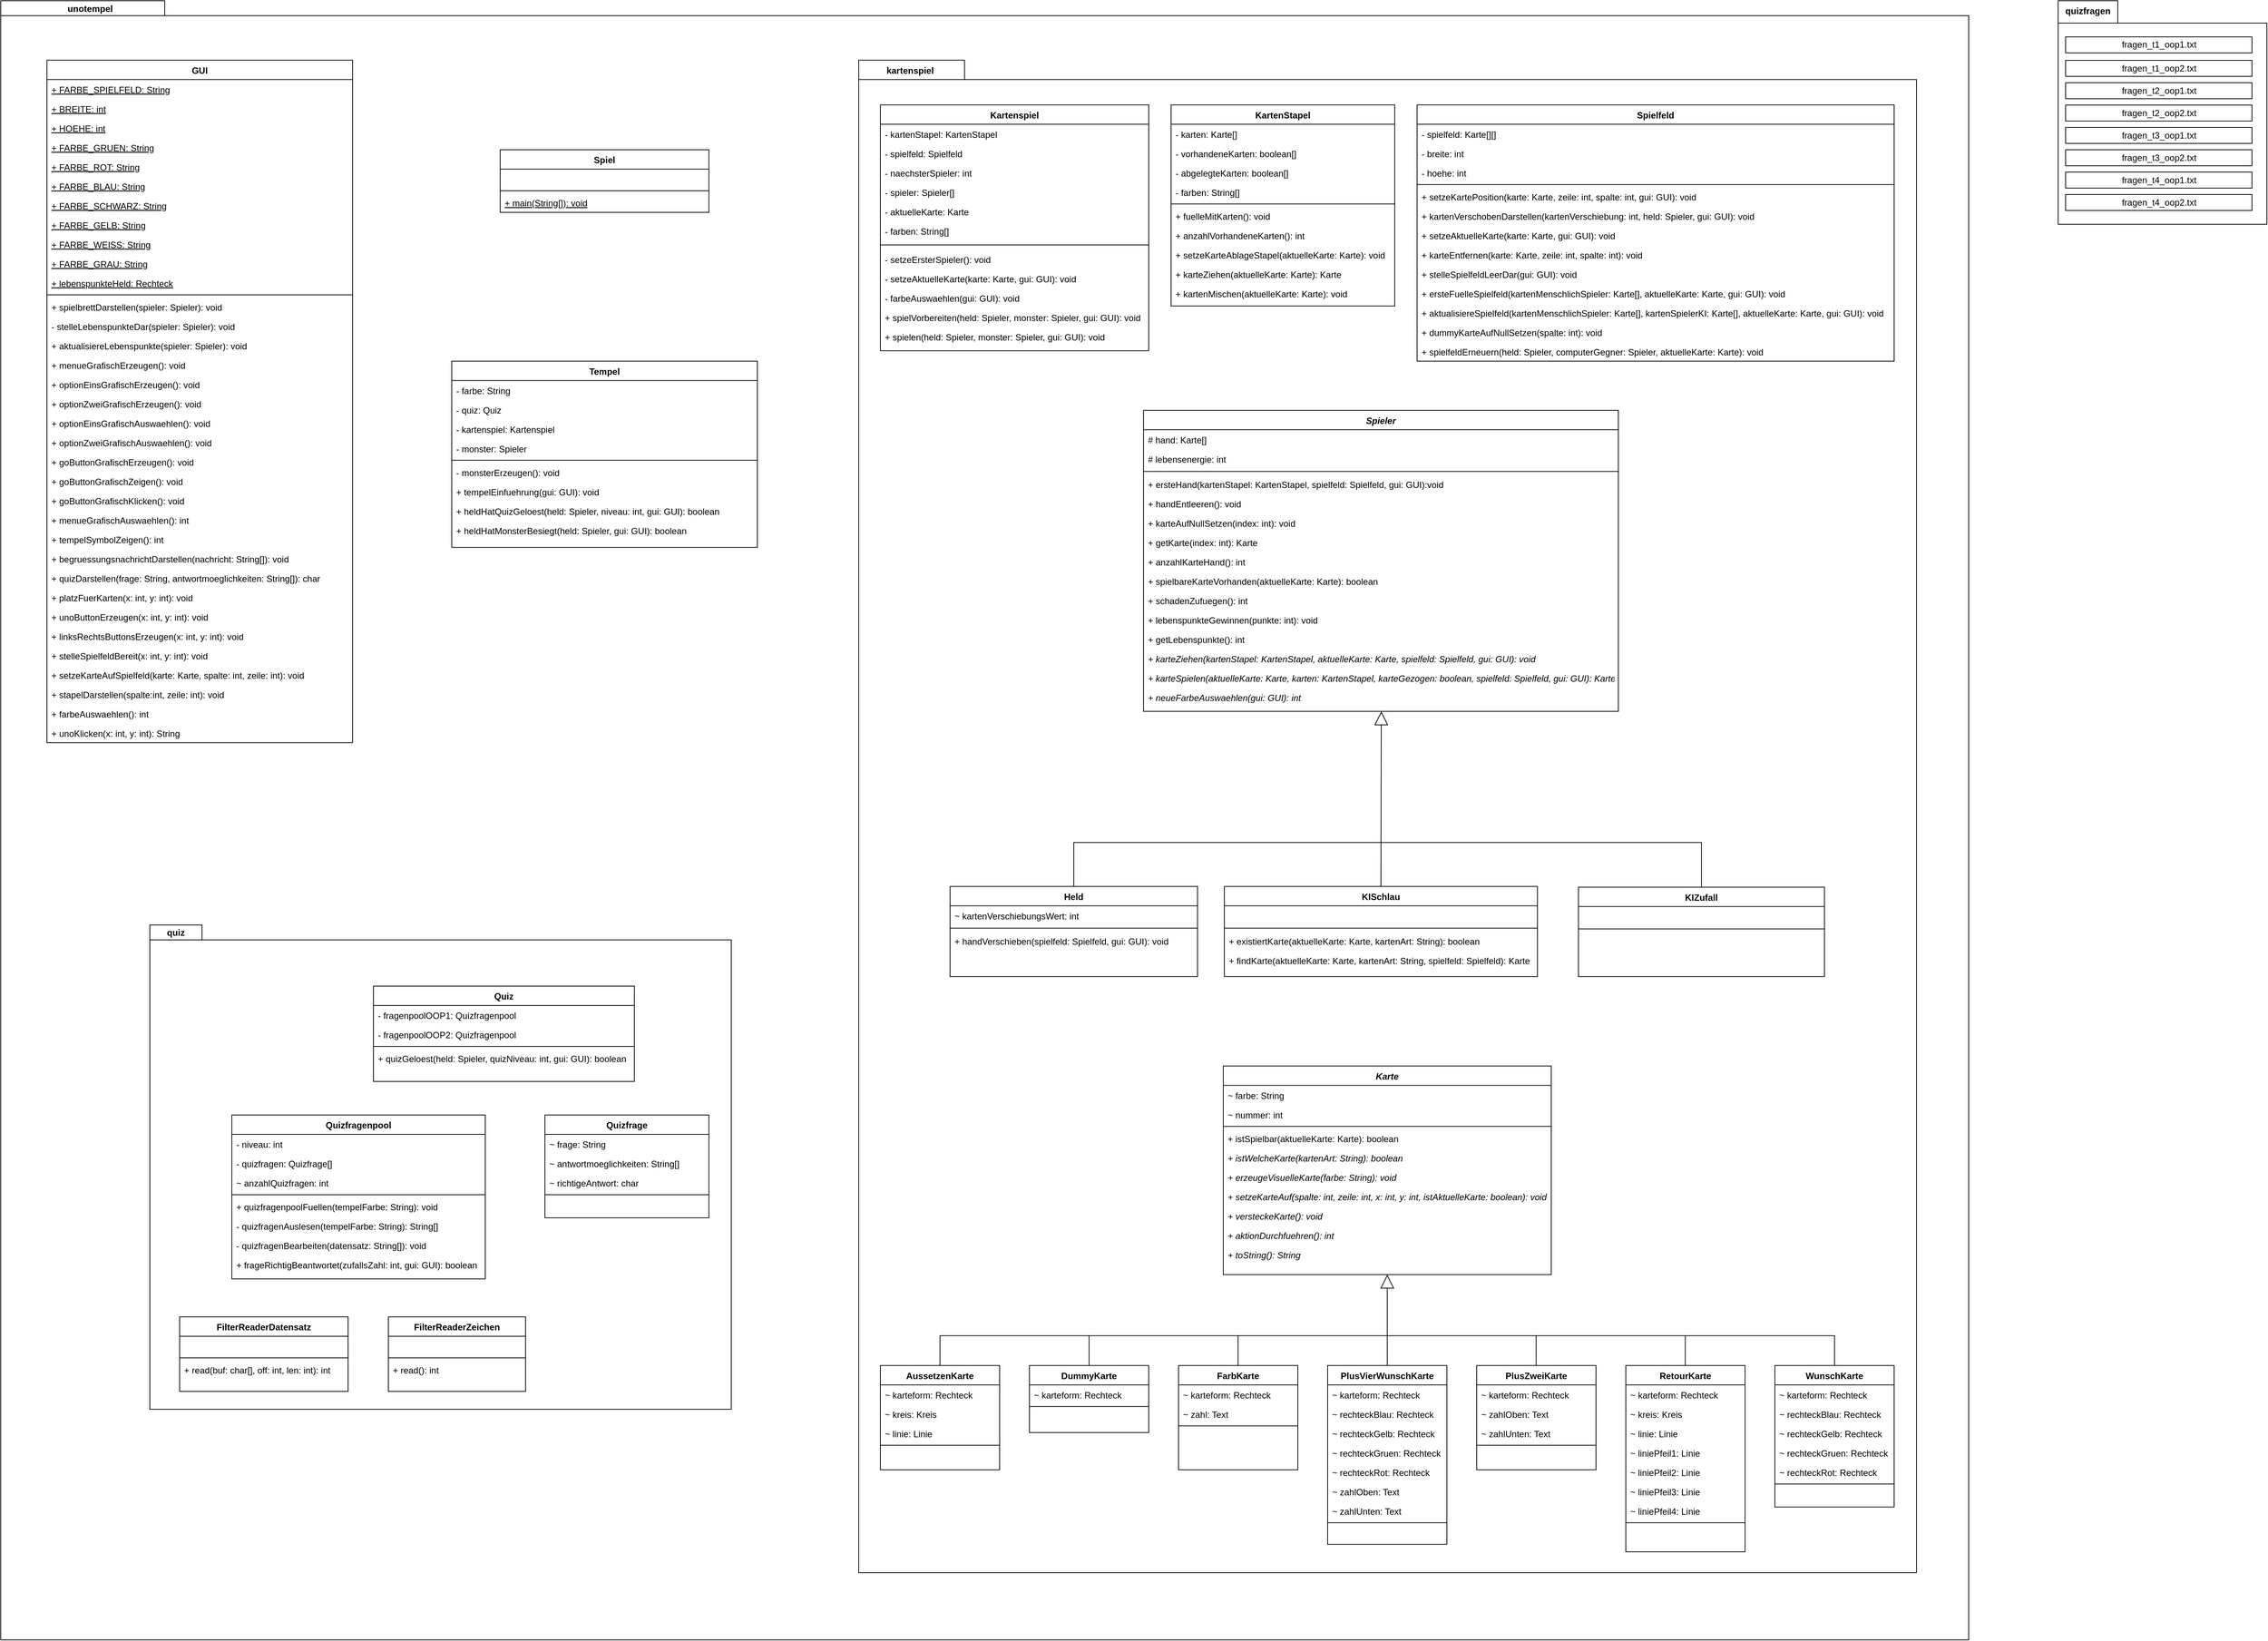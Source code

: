 <mxfile version="16.5.1" type="device"><diagram id="C5RBs43oDa-KdzZeNtuy" name="Page-1"><mxGraphModel dx="3511" dy="3043" grid="1" gridSize="10" guides="1" tooltips="1" connect="1" arrows="1" fold="1" page="1" pageScale="1" pageWidth="827" pageHeight="1169" math="0" shadow="0"><root><mxCell id="WIyWlLk6GJQsqaUBKTNV-0"/><mxCell id="WIyWlLk6GJQsqaUBKTNV-1" parent="WIyWlLk6GJQsqaUBKTNV-0"/><mxCell id="003UNInyPQ_uGT7kz2qh-168" value="" style="shape=folder;fontStyle=1;spacingTop=10;tabWidth=40;tabHeight=20;tabPosition=left;html=1;" parent="WIyWlLk6GJQsqaUBKTNV-1" vertex="1"><mxGeometry x="-770" y="-1120" width="2640" height="2200" as="geometry"/></mxCell><mxCell id="003UNInyPQ_uGT7kz2qh-173" value="unotempel" style="text;align=center;fontStyle=1;verticalAlign=middle;spacingLeft=3;spacingRight=3;strokeColor=none;rotatable=0;points=[[0,0.5],[1,0.5]];portConstraint=eastwest;" parent="WIyWlLk6GJQsqaUBKTNV-1" vertex="1"><mxGeometry x="-760" y="-1120" width="220" height="20" as="geometry"/></mxCell><mxCell id="003UNInyPQ_uGT7kz2qh-184" value="" style="group" parent="WIyWlLk6GJQsqaUBKTNV-1" vertex="1" connectable="0"><mxGeometry x="1990" y="-1120" width="280" height="300" as="geometry"/></mxCell><mxCell id="003UNInyPQ_uGT7kz2qh-174" value="" style="shape=folder;fontStyle=1;spacingTop=10;tabWidth=80;tabHeight=30;tabPosition=left;html=1;" parent="003UNInyPQ_uGT7kz2qh-184" vertex="1"><mxGeometry width="280" height="300" as="geometry"/></mxCell><mxCell id="003UNInyPQ_uGT7kz2qh-175" value="quizfragen" style="text;align=center;fontStyle=1;verticalAlign=middle;spacingLeft=3;spacingRight=3;strokeColor=none;rotatable=0;points=[[0,0.5],[1,0.5]];portConstraint=eastwest;" parent="003UNInyPQ_uGT7kz2qh-184" vertex="1"><mxGeometry width="80" height="26" as="geometry"/></mxCell><mxCell id="003UNInyPQ_uGT7kz2qh-176" value="fragen_t1_oop1.txt" style="html=1;" parent="003UNInyPQ_uGT7kz2qh-184" vertex="1"><mxGeometry x="10" y="48.5" width="250" height="21.5" as="geometry"/></mxCell><mxCell id="003UNInyPQ_uGT7kz2qh-177" value="fragen_t1_oop2.txt" style="html=1;" parent="003UNInyPQ_uGT7kz2qh-184" vertex="1"><mxGeometry x="10" y="80" width="250" height="21.5" as="geometry"/></mxCell><mxCell id="003UNInyPQ_uGT7kz2qh-178" value="fragen_t2_oop1.txt" style="html=1;" parent="003UNInyPQ_uGT7kz2qh-184" vertex="1"><mxGeometry x="10" y="110" width="250" height="21.5" as="geometry"/></mxCell><mxCell id="003UNInyPQ_uGT7kz2qh-179" value="fragen_t2_oop2.txt" style="html=1;" parent="003UNInyPQ_uGT7kz2qh-184" vertex="1"><mxGeometry x="10" y="140" width="250" height="21.5" as="geometry"/></mxCell><mxCell id="003UNInyPQ_uGT7kz2qh-180" value="fragen_t3_oop1.txt" style="html=1;" parent="003UNInyPQ_uGT7kz2qh-184" vertex="1"><mxGeometry x="10" y="170" width="250" height="21.5" as="geometry"/></mxCell><mxCell id="003UNInyPQ_uGT7kz2qh-181" value="fragen_t3_oop2.txt" style="html=1;" parent="003UNInyPQ_uGT7kz2qh-184" vertex="1"><mxGeometry x="10" y="200" width="250" height="21.5" as="geometry"/></mxCell><mxCell id="003UNInyPQ_uGT7kz2qh-182" value="fragen_t4_oop1.txt" style="html=1;" parent="003UNInyPQ_uGT7kz2qh-184" vertex="1"><mxGeometry x="10" y="230" width="250" height="21.5" as="geometry"/></mxCell><mxCell id="003UNInyPQ_uGT7kz2qh-183" value="fragen_t4_oop2.txt" style="html=1;" parent="003UNInyPQ_uGT7kz2qh-184" vertex="1"><mxGeometry x="10" y="260" width="250" height="21.5" as="geometry"/></mxCell><mxCell id="CznVMu0E7REFedOQ9G9X-0" value="GUI" style="swimlane;fontStyle=1;align=center;verticalAlign=top;childLayout=stackLayout;horizontal=1;startSize=26;horizontalStack=0;resizeParent=1;resizeLast=0;collapsible=1;marginBottom=0;rounded=0;shadow=0;strokeWidth=1;" parent="WIyWlLk6GJQsqaUBKTNV-1" vertex="1"><mxGeometry x="-708" y="-1040.25" width="410" height="916" as="geometry"><mxRectangle x="130" y="380" width="160" height="26" as="alternateBounds"/></mxGeometry></mxCell><mxCell id="CznVMu0E7REFedOQ9G9X-1" value="+ FARBE_SPIELFELD: String" style="text;align=left;verticalAlign=top;spacingLeft=4;spacingRight=4;overflow=hidden;rotatable=0;points=[[0,0.5],[1,0.5]];portConstraint=eastwest;rounded=0;shadow=0;html=0;fontStyle=4" parent="CznVMu0E7REFedOQ9G9X-0" vertex="1"><mxGeometry y="26" width="410" height="26" as="geometry"/></mxCell><mxCell id="CznVMu0E7REFedOQ9G9X-2" value="+ BREITE: int" style="text;align=left;verticalAlign=top;spacingLeft=4;spacingRight=4;overflow=hidden;rotatable=0;points=[[0,0.5],[1,0.5]];portConstraint=eastwest;rounded=0;shadow=0;html=0;fontStyle=4" parent="CznVMu0E7REFedOQ9G9X-0" vertex="1"><mxGeometry y="52" width="410" height="26" as="geometry"/></mxCell><mxCell id="CznVMu0E7REFedOQ9G9X-3" value="+ HOEHE: int" style="text;align=left;verticalAlign=top;spacingLeft=4;spacingRight=4;overflow=hidden;rotatable=0;points=[[0,0.5],[1,0.5]];portConstraint=eastwest;rounded=0;shadow=0;html=0;fontStyle=4" parent="CznVMu0E7REFedOQ9G9X-0" vertex="1"><mxGeometry y="78" width="410" height="26" as="geometry"/></mxCell><mxCell id="CznVMu0E7REFedOQ9G9X-4" value="+ FARBE_GRUEN: String" style="text;align=left;verticalAlign=top;spacingLeft=4;spacingRight=4;overflow=hidden;rotatable=0;points=[[0,0.5],[1,0.5]];portConstraint=eastwest;rounded=0;shadow=0;html=0;fontStyle=4" parent="CznVMu0E7REFedOQ9G9X-0" vertex="1"><mxGeometry y="104" width="410" height="26" as="geometry"/></mxCell><mxCell id="CznVMu0E7REFedOQ9G9X-5" value="+ FARBE_ROT: String" style="text;align=left;verticalAlign=top;spacingLeft=4;spacingRight=4;overflow=hidden;rotatable=0;points=[[0,0.5],[1,0.5]];portConstraint=eastwest;rounded=0;shadow=0;html=0;fontStyle=4" parent="CznVMu0E7REFedOQ9G9X-0" vertex="1"><mxGeometry y="130" width="410" height="26" as="geometry"/></mxCell><mxCell id="CznVMu0E7REFedOQ9G9X-6" value="+ FARBE_BLAU: String" style="text;align=left;verticalAlign=top;spacingLeft=4;spacingRight=4;overflow=hidden;rotatable=0;points=[[0,0.5],[1,0.5]];portConstraint=eastwest;rounded=0;shadow=0;html=0;fontStyle=4" parent="CznVMu0E7REFedOQ9G9X-0" vertex="1"><mxGeometry y="156" width="410" height="26" as="geometry"/></mxCell><mxCell id="CznVMu0E7REFedOQ9G9X-7" value="+ FARBE_SCHWARZ: String" style="text;align=left;verticalAlign=top;spacingLeft=4;spacingRight=4;overflow=hidden;rotatable=0;points=[[0,0.5],[1,0.5]];portConstraint=eastwest;rounded=0;shadow=0;html=0;fontStyle=4" parent="CznVMu0E7REFedOQ9G9X-0" vertex="1"><mxGeometry y="182" width="410" height="26" as="geometry"/></mxCell><mxCell id="CznVMu0E7REFedOQ9G9X-8" value="+ FARBE_GELB: String" style="text;align=left;verticalAlign=top;spacingLeft=4;spacingRight=4;overflow=hidden;rotatable=0;points=[[0,0.5],[1,0.5]];portConstraint=eastwest;rounded=0;shadow=0;html=0;fontStyle=4" parent="CznVMu0E7REFedOQ9G9X-0" vertex="1"><mxGeometry y="208" width="410" height="26" as="geometry"/></mxCell><mxCell id="CznVMu0E7REFedOQ9G9X-9" value="+ FARBE_WEISS: String" style="text;align=left;verticalAlign=top;spacingLeft=4;spacingRight=4;overflow=hidden;rotatable=0;points=[[0,0.5],[1,0.5]];portConstraint=eastwest;rounded=0;shadow=0;html=0;fontStyle=4" parent="CznVMu0E7REFedOQ9G9X-0" vertex="1"><mxGeometry y="234" width="410" height="26" as="geometry"/></mxCell><mxCell id="CznVMu0E7REFedOQ9G9X-10" value="+ FARBE_GRAU: String" style="text;align=left;verticalAlign=top;spacingLeft=4;spacingRight=4;overflow=hidden;rotatable=0;points=[[0,0.5],[1,0.5]];portConstraint=eastwest;rounded=0;shadow=0;html=0;fontStyle=4" parent="CznVMu0E7REFedOQ9G9X-0" vertex="1"><mxGeometry y="260" width="410" height="26" as="geometry"/></mxCell><mxCell id="CznVMu0E7REFedOQ9G9X-11" value="+ lebenspunkteHeld: Rechteck" style="text;align=left;verticalAlign=top;spacingLeft=4;spacingRight=4;overflow=hidden;rotatable=0;points=[[0,0.5],[1,0.5]];portConstraint=eastwest;rounded=0;shadow=0;html=0;fontStyle=4" parent="CznVMu0E7REFedOQ9G9X-0" vertex="1"><mxGeometry y="286" width="410" height="26" as="geometry"/></mxCell><mxCell id="CznVMu0E7REFedOQ9G9X-12" value="" style="line;html=1;strokeWidth=1;align=left;verticalAlign=middle;spacingTop=-1;spacingLeft=3;spacingRight=3;rotatable=0;labelPosition=right;points=[];portConstraint=eastwest;" parent="CznVMu0E7REFedOQ9G9X-0" vertex="1"><mxGeometry y="312" width="410" height="6" as="geometry"/></mxCell><mxCell id="CznVMu0E7REFedOQ9G9X-13" value="+ spielbrettDarstellen(spieler: Spieler): void" style="text;align=left;verticalAlign=top;spacingLeft=4;spacingRight=4;overflow=hidden;rotatable=0;points=[[0,0.5],[1,0.5]];portConstraint=eastwest;rounded=0;shadow=0;html=0;" parent="CznVMu0E7REFedOQ9G9X-0" vertex="1"><mxGeometry y="318" width="410" height="26" as="geometry"/></mxCell><mxCell id="CznVMu0E7REFedOQ9G9X-14" value="- stelleLebenspunkteDar(spieler: Spieler): void" style="text;align=left;verticalAlign=top;spacingLeft=4;spacingRight=4;overflow=hidden;rotatable=0;points=[[0,0.5],[1,0.5]];portConstraint=eastwest;rounded=0;shadow=0;html=0;" parent="CznVMu0E7REFedOQ9G9X-0" vertex="1"><mxGeometry y="344" width="410" height="26" as="geometry"/></mxCell><mxCell id="CznVMu0E7REFedOQ9G9X-15" value="+ aktualisiereLebenspunkte(spieler: Spieler): void" style="text;align=left;verticalAlign=top;spacingLeft=4;spacingRight=4;overflow=hidden;rotatable=0;points=[[0,0.5],[1,0.5]];portConstraint=eastwest;rounded=0;shadow=0;html=0;" parent="CznVMu0E7REFedOQ9G9X-0" vertex="1"><mxGeometry y="370" width="410" height="26" as="geometry"/></mxCell><mxCell id="CznVMu0E7REFedOQ9G9X-16" value="+ menueGrafischErzeugen(): void" style="text;align=left;verticalAlign=top;spacingLeft=4;spacingRight=4;overflow=hidden;rotatable=0;points=[[0,0.5],[1,0.5]];portConstraint=eastwest;rounded=0;shadow=0;html=0;" parent="CznVMu0E7REFedOQ9G9X-0" vertex="1"><mxGeometry y="396" width="410" height="26" as="geometry"/></mxCell><mxCell id="CznVMu0E7REFedOQ9G9X-17" value="+ optionEinsGrafischErzeugen(): void" style="text;align=left;verticalAlign=top;spacingLeft=4;spacingRight=4;overflow=hidden;rotatable=0;points=[[0,0.5],[1,0.5]];portConstraint=eastwest;rounded=0;shadow=0;html=0;" parent="CznVMu0E7REFedOQ9G9X-0" vertex="1"><mxGeometry y="422" width="410" height="26" as="geometry"/></mxCell><mxCell id="CznVMu0E7REFedOQ9G9X-18" value="+ optionZweiGrafischErzeugen(): void" style="text;align=left;verticalAlign=top;spacingLeft=4;spacingRight=4;overflow=hidden;rotatable=0;points=[[0,0.5],[1,0.5]];portConstraint=eastwest;rounded=0;shadow=0;html=0;" parent="CznVMu0E7REFedOQ9G9X-0" vertex="1"><mxGeometry y="448" width="410" height="26" as="geometry"/></mxCell><mxCell id="CznVMu0E7REFedOQ9G9X-19" value="+ optionEinsGrafischAuswaehlen(): void" style="text;align=left;verticalAlign=top;spacingLeft=4;spacingRight=4;overflow=hidden;rotatable=0;points=[[0,0.5],[1,0.5]];portConstraint=eastwest;rounded=0;shadow=0;html=0;" parent="CznVMu0E7REFedOQ9G9X-0" vertex="1"><mxGeometry y="474" width="410" height="26" as="geometry"/></mxCell><mxCell id="CznVMu0E7REFedOQ9G9X-20" value="+ optionZweiGrafischAuswaehlen(): void" style="text;align=left;verticalAlign=top;spacingLeft=4;spacingRight=4;overflow=hidden;rotatable=0;points=[[0,0.5],[1,0.5]];portConstraint=eastwest;rounded=0;shadow=0;html=0;" parent="CznVMu0E7REFedOQ9G9X-0" vertex="1"><mxGeometry y="500" width="410" height="26" as="geometry"/></mxCell><mxCell id="CznVMu0E7REFedOQ9G9X-21" value="+ goButtonGrafischErzeugen(): void" style="text;align=left;verticalAlign=top;spacingLeft=4;spacingRight=4;overflow=hidden;rotatable=0;points=[[0,0.5],[1,0.5]];portConstraint=eastwest;rounded=0;shadow=0;html=0;" parent="CznVMu0E7REFedOQ9G9X-0" vertex="1"><mxGeometry y="526" width="410" height="26" as="geometry"/></mxCell><mxCell id="CznVMu0E7REFedOQ9G9X-22" value="+ goButtonGrafischZeigen(): void" style="text;align=left;verticalAlign=top;spacingLeft=4;spacingRight=4;overflow=hidden;rotatable=0;points=[[0,0.5],[1,0.5]];portConstraint=eastwest;rounded=0;shadow=0;html=0;" parent="CznVMu0E7REFedOQ9G9X-0" vertex="1"><mxGeometry y="552" width="410" height="26" as="geometry"/></mxCell><mxCell id="CznVMu0E7REFedOQ9G9X-23" value="+ goButtonGrafischKlicken(): void" style="text;align=left;verticalAlign=top;spacingLeft=4;spacingRight=4;overflow=hidden;rotatable=0;points=[[0,0.5],[1,0.5]];portConstraint=eastwest;rounded=0;shadow=0;html=0;" parent="CznVMu0E7REFedOQ9G9X-0" vertex="1"><mxGeometry y="578" width="410" height="26" as="geometry"/></mxCell><mxCell id="CznVMu0E7REFedOQ9G9X-24" value="+ menueGrafischAuswaehlen(): int" style="text;align=left;verticalAlign=top;spacingLeft=4;spacingRight=4;overflow=hidden;rotatable=0;points=[[0,0.5],[1,0.5]];portConstraint=eastwest;rounded=0;shadow=0;html=0;" parent="CznVMu0E7REFedOQ9G9X-0" vertex="1"><mxGeometry y="604" width="410" height="26" as="geometry"/></mxCell><mxCell id="CznVMu0E7REFedOQ9G9X-25" value="+ tempelSymbolZeigen(): int" style="text;align=left;verticalAlign=top;spacingLeft=4;spacingRight=4;overflow=hidden;rotatable=0;points=[[0,0.5],[1,0.5]];portConstraint=eastwest;rounded=0;shadow=0;html=0;" parent="CznVMu0E7REFedOQ9G9X-0" vertex="1"><mxGeometry y="630" width="410" height="26" as="geometry"/></mxCell><mxCell id="CznVMu0E7REFedOQ9G9X-26" value="+ begruessungsnachrichtDarstellen(nachricht: String[]): void" style="text;align=left;verticalAlign=top;spacingLeft=4;spacingRight=4;overflow=hidden;rotatable=0;points=[[0,0.5],[1,0.5]];portConstraint=eastwest;rounded=0;shadow=0;html=0;" parent="CznVMu0E7REFedOQ9G9X-0" vertex="1"><mxGeometry y="656" width="410" height="26" as="geometry"/></mxCell><mxCell id="CznVMu0E7REFedOQ9G9X-27" value="+ quizDarstellen(frage: String, antwortmoeglichkeiten: String[]): char" style="text;align=left;verticalAlign=top;spacingLeft=4;spacingRight=4;overflow=hidden;rotatable=0;points=[[0,0.5],[1,0.5]];portConstraint=eastwest;rounded=0;shadow=0;html=0;" parent="CznVMu0E7REFedOQ9G9X-0" vertex="1"><mxGeometry y="682" width="410" height="26" as="geometry"/></mxCell><mxCell id="CznVMu0E7REFedOQ9G9X-28" value="+ platzFuerKarten(x: int, y: int): void" style="text;align=left;verticalAlign=top;spacingLeft=4;spacingRight=4;overflow=hidden;rotatable=0;points=[[0,0.5],[1,0.5]];portConstraint=eastwest;rounded=0;shadow=0;html=0;" parent="CznVMu0E7REFedOQ9G9X-0" vertex="1"><mxGeometry y="708" width="410" height="26" as="geometry"/></mxCell><mxCell id="CznVMu0E7REFedOQ9G9X-29" value="+ unoButtonErzeugen(x: int, y: int): void" style="text;align=left;verticalAlign=top;spacingLeft=4;spacingRight=4;overflow=hidden;rotatable=0;points=[[0,0.5],[1,0.5]];portConstraint=eastwest;rounded=0;shadow=0;html=0;" parent="CznVMu0E7REFedOQ9G9X-0" vertex="1"><mxGeometry y="734" width="410" height="26" as="geometry"/></mxCell><mxCell id="CznVMu0E7REFedOQ9G9X-30" value="+ linksRechtsButtonsErzeugen(x: int, y: int): void" style="text;align=left;verticalAlign=top;spacingLeft=4;spacingRight=4;overflow=hidden;rotatable=0;points=[[0,0.5],[1,0.5]];portConstraint=eastwest;rounded=0;shadow=0;html=0;" parent="CznVMu0E7REFedOQ9G9X-0" vertex="1"><mxGeometry y="760" width="410" height="26" as="geometry"/></mxCell><mxCell id="CznVMu0E7REFedOQ9G9X-31" value="+ stelleSpielfeldBereit(x: int, y: int): void" style="text;align=left;verticalAlign=top;spacingLeft=4;spacingRight=4;overflow=hidden;rotatable=0;points=[[0,0.5],[1,0.5]];portConstraint=eastwest;rounded=0;shadow=0;html=0;" parent="CznVMu0E7REFedOQ9G9X-0" vertex="1"><mxGeometry y="786" width="410" height="26" as="geometry"/></mxCell><mxCell id="CznVMu0E7REFedOQ9G9X-32" value="+ setzeKarteAufSpielfeld(karte: Karte, spalte: int, zeile: int): void" style="text;align=left;verticalAlign=top;spacingLeft=4;spacingRight=4;overflow=hidden;rotatable=0;points=[[0,0.5],[1,0.5]];portConstraint=eastwest;rounded=0;shadow=0;html=0;" parent="CznVMu0E7REFedOQ9G9X-0" vertex="1"><mxGeometry y="812" width="410" height="26" as="geometry"/></mxCell><mxCell id="CznVMu0E7REFedOQ9G9X-33" value="+ stapelDarstellen(spalte:int, zeile: int): void" style="text;align=left;verticalAlign=top;spacingLeft=4;spacingRight=4;overflow=hidden;rotatable=0;points=[[0,0.5],[1,0.5]];portConstraint=eastwest;rounded=0;shadow=0;html=0;" parent="CznVMu0E7REFedOQ9G9X-0" vertex="1"><mxGeometry y="838" width="410" height="26" as="geometry"/></mxCell><mxCell id="CznVMu0E7REFedOQ9G9X-34" value="+ farbeAuswaehlen(): int" style="text;align=left;verticalAlign=top;spacingLeft=4;spacingRight=4;overflow=hidden;rotatable=0;points=[[0,0.5],[1,0.5]];portConstraint=eastwest;rounded=0;shadow=0;html=0;" parent="CznVMu0E7REFedOQ9G9X-0" vertex="1"><mxGeometry y="864" width="410" height="26" as="geometry"/></mxCell><mxCell id="CznVMu0E7REFedOQ9G9X-35" value="+ unoKlicken(x: int, y: int): String" style="text;align=left;verticalAlign=top;spacingLeft=4;spacingRight=4;overflow=hidden;rotatable=0;points=[[0,0.5],[1,0.5]];portConstraint=eastwest;rounded=0;shadow=0;html=0;" parent="CznVMu0E7REFedOQ9G9X-0" vertex="1"><mxGeometry y="890" width="410" height="26" as="geometry"/></mxCell><mxCell id="CznVMu0E7REFedOQ9G9X-49" value="Spiel" style="swimlane;fontStyle=1;align=center;verticalAlign=top;childLayout=stackLayout;horizontal=1;startSize=26;horizontalStack=0;resizeParent=1;resizeLast=0;collapsible=1;marginBottom=0;rounded=0;shadow=0;strokeWidth=1;" parent="WIyWlLk6GJQsqaUBKTNV-1" vertex="1"><mxGeometry x="-100" y="-920" width="280" height="84" as="geometry"><mxRectangle x="130" y="380" width="160" height="26" as="alternateBounds"/></mxGeometry></mxCell><mxCell id="CznVMu0E7REFedOQ9G9X-50" value="  " style="text;align=left;verticalAlign=top;spacingLeft=4;spacingRight=4;overflow=hidden;rotatable=0;points=[[0,0.5],[1,0.5]];portConstraint=eastwest;rounded=0;shadow=0;html=0;" parent="CznVMu0E7REFedOQ9G9X-49" vertex="1"><mxGeometry y="26" width="280" height="26" as="geometry"/></mxCell><mxCell id="CznVMu0E7REFedOQ9G9X-51" value="" style="line;html=1;strokeWidth=1;align=left;verticalAlign=middle;spacingTop=-1;spacingLeft=3;spacingRight=3;rotatable=0;labelPosition=right;points=[];portConstraint=eastwest;" parent="CznVMu0E7REFedOQ9G9X-49" vertex="1"><mxGeometry y="52" width="280" height="6" as="geometry"/></mxCell><mxCell id="CznVMu0E7REFedOQ9G9X-52" value="+ main(String[]): void" style="text;align=left;verticalAlign=top;spacingLeft=4;spacingRight=4;overflow=hidden;rotatable=0;points=[[0,0.5],[1,0.5]];portConstraint=eastwest;rounded=0;shadow=0;html=0;fontStyle=4" parent="CznVMu0E7REFedOQ9G9X-49" vertex="1"><mxGeometry y="58" width="280" height="26" as="geometry"/></mxCell><mxCell id="CznVMu0E7REFedOQ9G9X-82" value="" style="shape=folder;fontStyle=1;spacingTop=10;tabWidth=70;tabHeight=20;tabPosition=left;html=1;" parent="WIyWlLk6GJQsqaUBKTNV-1" vertex="1"><mxGeometry x="-570" y="120.5" width="780" height="650" as="geometry"/></mxCell><mxCell id="CznVMu0E7REFedOQ9G9X-83" value="FilterReaderDatensatz" style="swimlane;fontStyle=1;align=center;verticalAlign=top;childLayout=stackLayout;horizontal=1;startSize=26;horizontalStack=0;resizeParent=1;resizeLast=0;collapsible=1;marginBottom=0;rounded=0;shadow=0;strokeWidth=1;" parent="WIyWlLk6GJQsqaUBKTNV-1" vertex="1"><mxGeometry x="-530" y="646.5" width="226" height="100" as="geometry"><mxRectangle x="130" y="380" width="160" height="26" as="alternateBounds"/></mxGeometry></mxCell><mxCell id="CznVMu0E7REFedOQ9G9X-84" value="   " style="text;align=left;verticalAlign=top;spacingLeft=4;spacingRight=4;overflow=hidden;rotatable=0;points=[[0,0.5],[1,0.5]];portConstraint=eastwest;rounded=0;shadow=0;html=0;" parent="CznVMu0E7REFedOQ9G9X-83" vertex="1"><mxGeometry y="26" width="226" height="26" as="geometry"/></mxCell><mxCell id="CznVMu0E7REFedOQ9G9X-85" value="" style="line;html=1;strokeWidth=1;align=left;verticalAlign=middle;spacingTop=-1;spacingLeft=3;spacingRight=3;rotatable=0;labelPosition=right;points=[];portConstraint=eastwest;" parent="CznVMu0E7REFedOQ9G9X-83" vertex="1"><mxGeometry y="52" width="226" height="6" as="geometry"/></mxCell><mxCell id="CznVMu0E7REFedOQ9G9X-86" value="+ read(buf: char[], off: int, len: int): int" style="text;align=left;verticalAlign=top;spacingLeft=4;spacingRight=4;overflow=hidden;rotatable=0;points=[[0,0.5],[1,0.5]];portConstraint=eastwest;rounded=0;shadow=0;html=0;" parent="CznVMu0E7REFedOQ9G9X-83" vertex="1"><mxGeometry y="58" width="226" height="26" as="geometry"/></mxCell><mxCell id="CznVMu0E7REFedOQ9G9X-87" value="FilterReaderZeichen" style="swimlane;fontStyle=1;align=center;verticalAlign=top;childLayout=stackLayout;horizontal=1;startSize=26;horizontalStack=0;resizeParent=1;resizeLast=0;collapsible=1;marginBottom=0;rounded=0;shadow=0;strokeWidth=1;" parent="WIyWlLk6GJQsqaUBKTNV-1" vertex="1"><mxGeometry x="-250" y="646.5" width="184" height="100" as="geometry"><mxRectangle x="130" y="380" width="160" height="26" as="alternateBounds"/></mxGeometry></mxCell><mxCell id="CznVMu0E7REFedOQ9G9X-88" value="  " style="text;align=left;verticalAlign=top;spacingLeft=4;spacingRight=4;overflow=hidden;rotatable=0;points=[[0,0.5],[1,0.5]];portConstraint=eastwest;rounded=0;shadow=0;html=0;" parent="CznVMu0E7REFedOQ9G9X-87" vertex="1"><mxGeometry y="26" width="184" height="26" as="geometry"/></mxCell><mxCell id="CznVMu0E7REFedOQ9G9X-89" value="" style="line;html=1;strokeWidth=1;align=left;verticalAlign=middle;spacingTop=-1;spacingLeft=3;spacingRight=3;rotatable=0;labelPosition=right;points=[];portConstraint=eastwest;" parent="CznVMu0E7REFedOQ9G9X-87" vertex="1"><mxGeometry y="52" width="184" height="6" as="geometry"/></mxCell><mxCell id="CznVMu0E7REFedOQ9G9X-90" value="+ read(): int" style="text;align=left;verticalAlign=top;spacingLeft=4;spacingRight=4;overflow=hidden;rotatable=0;points=[[0,0.5],[1,0.5]];portConstraint=eastwest;rounded=0;shadow=0;html=0;" parent="CznVMu0E7REFedOQ9G9X-87" vertex="1"><mxGeometry y="58" width="184" height="26" as="geometry"/></mxCell><mxCell id="CznVMu0E7REFedOQ9G9X-91" value="Quizfrage" style="swimlane;fontStyle=1;align=center;verticalAlign=top;childLayout=stackLayout;horizontal=1;startSize=26;horizontalStack=0;resizeParent=1;resizeLast=0;collapsible=1;marginBottom=0;rounded=0;shadow=0;strokeWidth=1;" parent="WIyWlLk6GJQsqaUBKTNV-1" vertex="1"><mxGeometry x="-40" y="375.5" width="220" height="138" as="geometry"><mxRectangle x="130" y="380" width="160" height="26" as="alternateBounds"/></mxGeometry></mxCell><mxCell id="CznVMu0E7REFedOQ9G9X-92" value="~ frage: String" style="text;align=left;verticalAlign=top;spacingLeft=4;spacingRight=4;overflow=hidden;rotatable=0;points=[[0,0.5],[1,0.5]];portConstraint=eastwest;" parent="CznVMu0E7REFedOQ9G9X-91" vertex="1"><mxGeometry y="26" width="220" height="26" as="geometry"/></mxCell><mxCell id="CznVMu0E7REFedOQ9G9X-93" value="~ antwortmoeglichkeiten: String[]" style="text;align=left;verticalAlign=top;spacingLeft=4;spacingRight=4;overflow=hidden;rotatable=0;points=[[0,0.5],[1,0.5]];portConstraint=eastwest;rounded=0;shadow=0;html=0;" parent="CznVMu0E7REFedOQ9G9X-91" vertex="1"><mxGeometry y="52" width="220" height="26" as="geometry"/></mxCell><mxCell id="CznVMu0E7REFedOQ9G9X-94" value="~ richtigeAntwort: char" style="text;align=left;verticalAlign=top;spacingLeft=4;spacingRight=4;overflow=hidden;rotatable=0;points=[[0,0.5],[1,0.5]];portConstraint=eastwest;rounded=0;shadow=0;html=0;" parent="CznVMu0E7REFedOQ9G9X-91" vertex="1"><mxGeometry y="78" width="220" height="26" as="geometry"/></mxCell><mxCell id="CznVMu0E7REFedOQ9G9X-95" value="" style="line;html=1;strokeWidth=1;align=left;verticalAlign=middle;spacingTop=-1;spacingLeft=3;spacingRight=3;rotatable=0;labelPosition=right;points=[];portConstraint=eastwest;" parent="CznVMu0E7REFedOQ9G9X-91" vertex="1"><mxGeometry y="104" width="220" height="6" as="geometry"/></mxCell><mxCell id="CznVMu0E7REFedOQ9G9X-96" value="Quizfragenpool" style="swimlane;fontStyle=1;align=center;verticalAlign=top;childLayout=stackLayout;horizontal=1;startSize=26;horizontalStack=0;resizeParent=1;resizeLast=0;collapsible=1;marginBottom=0;rounded=0;shadow=0;strokeWidth=1;" parent="WIyWlLk6GJQsqaUBKTNV-1" vertex="1"><mxGeometry x="-460" y="375.5" width="340" height="220" as="geometry"><mxRectangle x="130" y="380" width="160" height="26" as="alternateBounds"/></mxGeometry></mxCell><mxCell id="CznVMu0E7REFedOQ9G9X-97" value="- niveau: int" style="text;align=left;verticalAlign=top;spacingLeft=4;spacingRight=4;overflow=hidden;rotatable=0;points=[[0,0.5],[1,0.5]];portConstraint=eastwest;" parent="CznVMu0E7REFedOQ9G9X-96" vertex="1"><mxGeometry y="26" width="340" height="26" as="geometry"/></mxCell><mxCell id="CznVMu0E7REFedOQ9G9X-98" value="- quizfragen: Quizfrage[]" style="text;align=left;verticalAlign=top;spacingLeft=4;spacingRight=4;overflow=hidden;rotatable=0;points=[[0,0.5],[1,0.5]];portConstraint=eastwest;rounded=0;shadow=0;html=0;" parent="CznVMu0E7REFedOQ9G9X-96" vertex="1"><mxGeometry y="52" width="340" height="26" as="geometry"/></mxCell><mxCell id="CznVMu0E7REFedOQ9G9X-99" value="~ anzahlQuizfragen: int" style="text;align=left;verticalAlign=top;spacingLeft=4;spacingRight=4;overflow=hidden;rotatable=0;points=[[0,0.5],[1,0.5]];portConstraint=eastwest;rounded=0;shadow=0;html=0;" parent="CznVMu0E7REFedOQ9G9X-96" vertex="1"><mxGeometry y="78" width="340" height="26" as="geometry"/></mxCell><mxCell id="CznVMu0E7REFedOQ9G9X-100" value="" style="line;html=1;strokeWidth=1;align=left;verticalAlign=middle;spacingTop=-1;spacingLeft=3;spacingRight=3;rotatable=0;labelPosition=right;points=[];portConstraint=eastwest;" parent="CznVMu0E7REFedOQ9G9X-96" vertex="1"><mxGeometry y="104" width="340" height="6" as="geometry"/></mxCell><mxCell id="CznVMu0E7REFedOQ9G9X-101" value="+ quizfragenpoolFuellen(tempelFarbe: String): void" style="text;align=left;verticalAlign=top;spacingLeft=4;spacingRight=4;overflow=hidden;rotatable=0;points=[[0,0.5],[1,0.5]];portConstraint=eastwest;rounded=0;shadow=0;html=0;" parent="CznVMu0E7REFedOQ9G9X-96" vertex="1"><mxGeometry y="110" width="340" height="26" as="geometry"/></mxCell><mxCell id="CznVMu0E7REFedOQ9G9X-102" value="- quizfragenAuslesen(tempelFarbe: String): String[]" style="text;align=left;verticalAlign=top;spacingLeft=4;spacingRight=4;overflow=hidden;rotatable=0;points=[[0,0.5],[1,0.5]];portConstraint=eastwest;rounded=0;shadow=0;html=0;" parent="CznVMu0E7REFedOQ9G9X-96" vertex="1"><mxGeometry y="136" width="340" height="26" as="geometry"/></mxCell><mxCell id="CznVMu0E7REFedOQ9G9X-103" value="- quizfragenBearbeiten(datensatz: String[]): void" style="text;align=left;verticalAlign=top;spacingLeft=4;spacingRight=4;overflow=hidden;rotatable=0;points=[[0,0.5],[1,0.5]];portConstraint=eastwest;rounded=0;shadow=0;html=0;" parent="CznVMu0E7REFedOQ9G9X-96" vertex="1"><mxGeometry y="162" width="340" height="26" as="geometry"/></mxCell><mxCell id="CznVMu0E7REFedOQ9G9X-104" value="+ frageRichtigBeantwortet(zufallsZahl: int, gui: GUI): boolean" style="text;align=left;verticalAlign=top;spacingLeft=4;spacingRight=4;overflow=hidden;rotatable=0;points=[[0,0.5],[1,0.5]];portConstraint=eastwest;rounded=0;shadow=0;html=0;" parent="CznVMu0E7REFedOQ9G9X-96" vertex="1"><mxGeometry y="188" width="340" height="26" as="geometry"/></mxCell><mxCell id="CznVMu0E7REFedOQ9G9X-105" value="quiz" style="text;align=center;fontStyle=1;verticalAlign=middle;spacingLeft=3;spacingRight=3;strokeColor=none;rotatable=0;points=[[0,0.5],[1,0.5]];portConstraint=eastwest;" parent="WIyWlLk6GJQsqaUBKTNV-1" vertex="1"><mxGeometry x="-560" y="119" width="50" height="21.5" as="geometry"/></mxCell><mxCell id="CznVMu0E7REFedOQ9G9X-106" value="Quiz" style="swimlane;fontStyle=1;align=center;verticalAlign=top;childLayout=stackLayout;horizontal=1;startSize=26;horizontalStack=0;resizeParent=1;resizeLast=0;collapsible=1;marginBottom=0;rounded=0;shadow=0;strokeWidth=1;" parent="WIyWlLk6GJQsqaUBKTNV-1" vertex="1"><mxGeometry x="-270" y="202.5" width="350" height="128" as="geometry"><mxRectangle x="130" y="380" width="160" height="26" as="alternateBounds"/></mxGeometry></mxCell><mxCell id="CznVMu0E7REFedOQ9G9X-107" value="- fragenpoolOOP1: Quizfragenpool" style="text;align=left;verticalAlign=top;spacingLeft=4;spacingRight=4;overflow=hidden;rotatable=0;points=[[0,0.5],[1,0.5]];portConstraint=eastwest;rounded=0;shadow=0;html=0;" parent="CznVMu0E7REFedOQ9G9X-106" vertex="1"><mxGeometry y="26" width="350" height="26" as="geometry"/></mxCell><mxCell id="CznVMu0E7REFedOQ9G9X-108" value="- fragenpoolOOP2: Quizfragenpool" style="text;align=left;verticalAlign=top;spacingLeft=4;spacingRight=4;overflow=hidden;rotatable=0;points=[[0,0.5],[1,0.5]];portConstraint=eastwest;rounded=0;shadow=0;html=0;" parent="CznVMu0E7REFedOQ9G9X-106" vertex="1"><mxGeometry y="52" width="350" height="26" as="geometry"/></mxCell><mxCell id="CznVMu0E7REFedOQ9G9X-109" value="" style="line;html=1;strokeWidth=1;align=left;verticalAlign=middle;spacingTop=-1;spacingLeft=3;spacingRight=3;rotatable=0;labelPosition=right;points=[];portConstraint=eastwest;" parent="CznVMu0E7REFedOQ9G9X-106" vertex="1"><mxGeometry y="78" width="350" height="6" as="geometry"/></mxCell><mxCell id="CznVMu0E7REFedOQ9G9X-110" value="+ quizGeloest(held: Spieler, quizNiveau: int, gui: GUI): boolean" style="text;align=left;verticalAlign=top;spacingLeft=4;spacingRight=4;overflow=hidden;rotatable=0;points=[[0,0.5],[1,0.5]];portConstraint=eastwest;rounded=0;shadow=0;html=0;" parent="CznVMu0E7REFedOQ9G9X-106" vertex="1"><mxGeometry y="84" width="350" height="26" as="geometry"/></mxCell><mxCell id="CznVMu0E7REFedOQ9G9X-111" value="" style="shape=folder;fontStyle=1;spacingTop=10;tabWidth=40;tabHeight=26;tabPosition=left;html=1;" parent="WIyWlLk6GJQsqaUBKTNV-1" vertex="1"><mxGeometry x="381" y="-1040.25" width="1419" height="2030" as="geometry"/></mxCell><mxCell id="CznVMu0E7REFedOQ9G9X-112" value="Held" style="swimlane;fontStyle=1;align=center;verticalAlign=top;childLayout=stackLayout;horizontal=1;startSize=26;horizontalStack=0;resizeParent=1;resizeLast=0;collapsible=1;marginBottom=0;rounded=0;shadow=0;strokeWidth=1;" parent="WIyWlLk6GJQsqaUBKTNV-1" vertex="1"><mxGeometry x="503.5" y="68.75" width="332" height="121" as="geometry"><mxRectangle x="340" y="380" width="170" height="26" as="alternateBounds"/></mxGeometry></mxCell><mxCell id="CznVMu0E7REFedOQ9G9X-113" value="~ kartenVerschiebungsWert: int" style="text;align=left;verticalAlign=top;spacingLeft=4;spacingRight=4;overflow=hidden;rotatable=0;points=[[0,0.5],[1,0.5]];portConstraint=eastwest;" parent="CznVMu0E7REFedOQ9G9X-112" vertex="1"><mxGeometry y="26" width="332" height="26" as="geometry"/></mxCell><mxCell id="CznVMu0E7REFedOQ9G9X-114" value="" style="line;html=1;strokeWidth=1;align=left;verticalAlign=middle;spacingTop=-1;spacingLeft=3;spacingRight=3;rotatable=0;labelPosition=right;points=[];portConstraint=eastwest;" parent="CznVMu0E7REFedOQ9G9X-112" vertex="1"><mxGeometry y="52" width="332" height="8" as="geometry"/></mxCell><mxCell id="CznVMu0E7REFedOQ9G9X-115" value="+ handVerschieben(spielfeld: Spielfeld, gui: GUI): void" style="text;align=left;verticalAlign=top;spacingLeft=4;spacingRight=4;overflow=hidden;rotatable=0;points=[[0,0.5],[1,0.5]];portConstraint=eastwest;" parent="CznVMu0E7REFedOQ9G9X-112" vertex="1"><mxGeometry y="60" width="332" height="26" as="geometry"/></mxCell><mxCell id="CznVMu0E7REFedOQ9G9X-116" value="Spieler" style="swimlane;fontStyle=3;align=center;verticalAlign=top;childLayout=stackLayout;horizontal=1;startSize=26;horizontalStack=0;resizeParent=1;resizeLast=0;collapsible=1;marginBottom=0;rounded=0;shadow=0;strokeWidth=1;" parent="WIyWlLk6GJQsqaUBKTNV-1" vertex="1"><mxGeometry x="763" y="-570.25" width="637" height="404" as="geometry"><mxRectangle x="340" y="380" width="170" height="26" as="alternateBounds"/></mxGeometry></mxCell><mxCell id="CznVMu0E7REFedOQ9G9X-117" value="# hand: Karte[]" style="text;align=left;verticalAlign=top;spacingLeft=4;spacingRight=4;overflow=hidden;rotatable=0;points=[[0,0.5],[1,0.5]];portConstraint=eastwest;" parent="CznVMu0E7REFedOQ9G9X-116" vertex="1"><mxGeometry y="26" width="637" height="26" as="geometry"/></mxCell><mxCell id="CznVMu0E7REFedOQ9G9X-118" value="# lebensenergie: int" style="text;align=left;verticalAlign=top;spacingLeft=4;spacingRight=4;overflow=hidden;rotatable=0;points=[[0,0.5],[1,0.5]];portConstraint=eastwest;" parent="CznVMu0E7REFedOQ9G9X-116" vertex="1"><mxGeometry y="52" width="637" height="26" as="geometry"/></mxCell><mxCell id="CznVMu0E7REFedOQ9G9X-119" value="" style="line;html=1;strokeWidth=1;align=left;verticalAlign=middle;spacingTop=-1;spacingLeft=3;spacingRight=3;rotatable=0;labelPosition=right;points=[];portConstraint=eastwest;" parent="CznVMu0E7REFedOQ9G9X-116" vertex="1"><mxGeometry y="78" width="637" height="8" as="geometry"/></mxCell><mxCell id="CznVMu0E7REFedOQ9G9X-120" value="+ ersteHand(kartenStapel: KartenStapel, spielfeld: Spielfeld, gui: GUI):void " style="text;align=left;verticalAlign=top;spacingLeft=4;spacingRight=4;overflow=hidden;rotatable=0;points=[[0,0.5],[1,0.5]];portConstraint=eastwest;" parent="CznVMu0E7REFedOQ9G9X-116" vertex="1"><mxGeometry y="86" width="637" height="26" as="geometry"/></mxCell><mxCell id="CznVMu0E7REFedOQ9G9X-121" value="+ handEntleeren(): void" style="text;align=left;verticalAlign=top;spacingLeft=4;spacingRight=4;overflow=hidden;rotatable=0;points=[[0,0.5],[1,0.5]];portConstraint=eastwest;" parent="CznVMu0E7REFedOQ9G9X-116" vertex="1"><mxGeometry y="112" width="637" height="26" as="geometry"/></mxCell><mxCell id="CznVMu0E7REFedOQ9G9X-122" value="+ karteAufNullSetzen(index: int): void" style="text;align=left;verticalAlign=top;spacingLeft=4;spacingRight=4;overflow=hidden;rotatable=0;points=[[0,0.5],[1,0.5]];portConstraint=eastwest;" parent="CznVMu0E7REFedOQ9G9X-116" vertex="1"><mxGeometry y="138" width="637" height="26" as="geometry"/></mxCell><mxCell id="CznVMu0E7REFedOQ9G9X-123" value="+ getKarte(index: int): Karte" style="text;align=left;verticalAlign=top;spacingLeft=4;spacingRight=4;overflow=hidden;rotatable=0;points=[[0,0.5],[1,0.5]];portConstraint=eastwest;" parent="CznVMu0E7REFedOQ9G9X-116" vertex="1"><mxGeometry y="164" width="637" height="26" as="geometry"/></mxCell><mxCell id="CznVMu0E7REFedOQ9G9X-124" value="+ anzahlKarteHand(): int" style="text;align=left;verticalAlign=top;spacingLeft=4;spacingRight=4;overflow=hidden;rotatable=0;points=[[0,0.5],[1,0.5]];portConstraint=eastwest;" parent="CznVMu0E7REFedOQ9G9X-116" vertex="1"><mxGeometry y="190" width="637" height="26" as="geometry"/></mxCell><mxCell id="CznVMu0E7REFedOQ9G9X-125" value="+ spielbareKarteVorhanden(aktuelleKarte: Karte): boolean" style="text;align=left;verticalAlign=top;spacingLeft=4;spacingRight=4;overflow=hidden;rotatable=0;points=[[0,0.5],[1,0.5]];portConstraint=eastwest;" parent="CznVMu0E7REFedOQ9G9X-116" vertex="1"><mxGeometry y="216" width="637" height="26" as="geometry"/></mxCell><mxCell id="CznVMu0E7REFedOQ9G9X-126" value="+ schadenZufuegen(): int" style="text;align=left;verticalAlign=top;spacingLeft=4;spacingRight=4;overflow=hidden;rotatable=0;points=[[0,0.5],[1,0.5]];portConstraint=eastwest;" parent="CznVMu0E7REFedOQ9G9X-116" vertex="1"><mxGeometry y="242" width="637" height="26" as="geometry"/></mxCell><mxCell id="CznVMu0E7REFedOQ9G9X-127" value="+ lebenspunkteGewinnen(punkte: int): void" style="text;align=left;verticalAlign=top;spacingLeft=4;spacingRight=4;overflow=hidden;rotatable=0;points=[[0,0.5],[1,0.5]];portConstraint=eastwest;" parent="CznVMu0E7REFedOQ9G9X-116" vertex="1"><mxGeometry y="268" width="637" height="26" as="geometry"/></mxCell><mxCell id="CznVMu0E7REFedOQ9G9X-128" value="+ getLebenspunkte(): int" style="text;align=left;verticalAlign=top;spacingLeft=4;spacingRight=4;overflow=hidden;rotatable=0;points=[[0,0.5],[1,0.5]];portConstraint=eastwest;" parent="CznVMu0E7REFedOQ9G9X-116" vertex="1"><mxGeometry y="294" width="637" height="26" as="geometry"/></mxCell><mxCell id="CznVMu0E7REFedOQ9G9X-129" value="+ karteZiehen(kartenStapel: KartenStapel, aktuelleKarte: Karte, spielfeld: Spielfeld, gui: GUI): void" style="text;align=left;verticalAlign=top;spacingLeft=4;spacingRight=4;overflow=hidden;rotatable=0;points=[[0,0.5],[1,0.5]];portConstraint=eastwest;fontStyle=2" parent="CznVMu0E7REFedOQ9G9X-116" vertex="1"><mxGeometry y="320" width="637" height="26" as="geometry"/></mxCell><mxCell id="CznVMu0E7REFedOQ9G9X-130" value="+ karteSpielen(aktuelleKarte: Karte, karten: KartenStapel, karteGezogen: boolean, spielfeld: Spielfeld, gui: GUI): Karte" style="text;align=left;verticalAlign=top;spacingLeft=4;spacingRight=4;overflow=hidden;rotatable=0;points=[[0,0.5],[1,0.5]];portConstraint=eastwest;fontStyle=2" parent="CznVMu0E7REFedOQ9G9X-116" vertex="1"><mxGeometry y="346" width="637" height="26" as="geometry"/></mxCell><mxCell id="CznVMu0E7REFedOQ9G9X-131" value="+ neueFarbeAuswaehlen(gui: GUI): int" style="text;align=left;verticalAlign=top;spacingLeft=4;spacingRight=4;overflow=hidden;rotatable=0;points=[[0,0.5],[1,0.5]];portConstraint=eastwest;fontStyle=2" parent="CznVMu0E7REFedOQ9G9X-116" vertex="1"><mxGeometry y="372" width="637" height="26" as="geometry"/></mxCell><mxCell id="CznVMu0E7REFedOQ9G9X-132" value="Karte" style="swimlane;fontStyle=3;align=center;verticalAlign=top;childLayout=stackLayout;horizontal=1;startSize=26;horizontalStack=0;resizeParent=1;resizeLast=0;collapsible=1;marginBottom=0;rounded=0;shadow=0;strokeWidth=1;" parent="WIyWlLk6GJQsqaUBKTNV-1" vertex="1"><mxGeometry x="870" y="309.75" width="440" height="280" as="geometry"><mxRectangle x="130" y="380" width="160" height="26" as="alternateBounds"/></mxGeometry></mxCell><mxCell id="CznVMu0E7REFedOQ9G9X-133" value="~ farbe: String" style="text;align=left;verticalAlign=top;spacingLeft=4;spacingRight=4;overflow=hidden;rotatable=0;points=[[0,0.5],[1,0.5]];portConstraint=eastwest;" parent="CznVMu0E7REFedOQ9G9X-132" vertex="1"><mxGeometry y="26" width="440" height="26" as="geometry"/></mxCell><mxCell id="CznVMu0E7REFedOQ9G9X-134" value="~ nummer: int" style="text;align=left;verticalAlign=top;spacingLeft=4;spacingRight=4;overflow=hidden;rotatable=0;points=[[0,0.5],[1,0.5]];portConstraint=eastwest;rounded=0;shadow=0;html=0;" parent="CznVMu0E7REFedOQ9G9X-132" vertex="1"><mxGeometry y="52" width="440" height="26" as="geometry"/></mxCell><mxCell id="CznVMu0E7REFedOQ9G9X-135" value="" style="line;html=1;strokeWidth=1;align=left;verticalAlign=middle;spacingTop=-1;spacingLeft=3;spacingRight=3;rotatable=0;labelPosition=right;points=[];portConstraint=eastwest;" parent="CznVMu0E7REFedOQ9G9X-132" vertex="1"><mxGeometry y="78" width="440" height="6" as="geometry"/></mxCell><mxCell id="CznVMu0E7REFedOQ9G9X-136" value="+ istSpielbar(aktuelleKarte: Karte): boolean" style="text;align=left;verticalAlign=top;spacingLeft=4;spacingRight=4;overflow=hidden;rotatable=0;points=[[0,0.5],[1,0.5]];portConstraint=eastwest;rounded=0;shadow=0;html=0;" parent="CznVMu0E7REFedOQ9G9X-132" vertex="1"><mxGeometry y="84" width="440" height="26" as="geometry"/></mxCell><mxCell id="CznVMu0E7REFedOQ9G9X-137" value="+ istWelcheKarte(kartenArt: String): boolean" style="text;align=left;verticalAlign=top;spacingLeft=4;spacingRight=4;overflow=hidden;rotatable=0;points=[[0,0.5],[1,0.5]];portConstraint=eastwest;rounded=0;shadow=0;html=0;fontStyle=2" parent="CznVMu0E7REFedOQ9G9X-132" vertex="1"><mxGeometry y="110" width="440" height="26" as="geometry"/></mxCell><mxCell id="CznVMu0E7REFedOQ9G9X-138" value="+ erzeugeVisuelleKarte(farbe: String): void" style="text;align=left;verticalAlign=top;spacingLeft=4;spacingRight=4;overflow=hidden;rotatable=0;points=[[0,0.5],[1,0.5]];portConstraint=eastwest;rounded=0;shadow=0;html=0;fontStyle=2" parent="CznVMu0E7REFedOQ9G9X-132" vertex="1"><mxGeometry y="136" width="440" height="26" as="geometry"/></mxCell><mxCell id="CznVMu0E7REFedOQ9G9X-139" value="+ setzeKarteAuf(spalte: int, zeile: int, x: int, y: int, istAktuelleKarte: boolean): void" style="text;align=left;verticalAlign=top;spacingLeft=4;spacingRight=4;overflow=hidden;rotatable=0;points=[[0,0.5],[1,0.5]];portConstraint=eastwest;rounded=0;shadow=0;html=0;fontStyle=2" parent="CznVMu0E7REFedOQ9G9X-132" vertex="1"><mxGeometry y="162" width="440" height="26" as="geometry"/></mxCell><mxCell id="CznVMu0E7REFedOQ9G9X-140" value="+ versteckeKarte(): void" style="text;align=left;verticalAlign=top;spacingLeft=4;spacingRight=4;overflow=hidden;rotatable=0;points=[[0,0.5],[1,0.5]];portConstraint=eastwest;rounded=0;shadow=0;html=0;fontStyle=2" parent="CznVMu0E7REFedOQ9G9X-132" vertex="1"><mxGeometry y="188" width="440" height="26" as="geometry"/></mxCell><mxCell id="CznVMu0E7REFedOQ9G9X-141" value="+ aktionDurchfuehren(): int" style="text;align=left;verticalAlign=top;spacingLeft=4;spacingRight=4;overflow=hidden;rotatable=0;points=[[0,0.5],[1,0.5]];portConstraint=eastwest;rounded=0;shadow=0;html=0;fontStyle=2" parent="CznVMu0E7REFedOQ9G9X-132" vertex="1"><mxGeometry y="214" width="440" height="26" as="geometry"/></mxCell><mxCell id="CznVMu0E7REFedOQ9G9X-142" value="+ toString(): String" style="text;align=left;verticalAlign=top;spacingLeft=4;spacingRight=4;overflow=hidden;rotatable=0;points=[[0,0.5],[1,0.5]];portConstraint=eastwest;rounded=0;shadow=0;html=0;fontStyle=2" parent="CznVMu0E7REFedOQ9G9X-132" vertex="1"><mxGeometry y="240" width="440" height="26" as="geometry"/></mxCell><mxCell id="CznVMu0E7REFedOQ9G9X-143" value="KISchlau" style="swimlane;fontStyle=1;align=center;verticalAlign=top;childLayout=stackLayout;horizontal=1;startSize=26;horizontalStack=0;resizeParent=1;resizeLast=0;collapsible=1;marginBottom=0;rounded=0;shadow=0;strokeWidth=1;" parent="WIyWlLk6GJQsqaUBKTNV-1" vertex="1"><mxGeometry x="871.5" y="68.75" width="420" height="121" as="geometry"><mxRectangle x="340" y="380" width="170" height="26" as="alternateBounds"/></mxGeometry></mxCell><mxCell id="CznVMu0E7REFedOQ9G9X-144" value="  " style="text;align=left;verticalAlign=top;spacingLeft=4;spacingRight=4;overflow=hidden;rotatable=0;points=[[0,0.5],[1,0.5]];portConstraint=eastwest;" parent="CznVMu0E7REFedOQ9G9X-143" vertex="1"><mxGeometry y="26" width="420" height="26" as="geometry"/></mxCell><mxCell id="CznVMu0E7REFedOQ9G9X-145" value="" style="line;html=1;strokeWidth=1;align=left;verticalAlign=middle;spacingTop=-1;spacingLeft=3;spacingRight=3;rotatable=0;labelPosition=right;points=[];portConstraint=eastwest;" parent="CznVMu0E7REFedOQ9G9X-143" vertex="1"><mxGeometry y="52" width="420" height="8" as="geometry"/></mxCell><mxCell id="CznVMu0E7REFedOQ9G9X-146" value="+ existiertKarte(aktuelleKarte: Karte, kartenArt: String): boolean" style="text;align=left;verticalAlign=top;spacingLeft=4;spacingRight=4;overflow=hidden;rotatable=0;points=[[0,0.5],[1,0.5]];portConstraint=eastwest;" parent="CznVMu0E7REFedOQ9G9X-143" vertex="1"><mxGeometry y="60" width="420" height="26" as="geometry"/></mxCell><mxCell id="CznVMu0E7REFedOQ9G9X-147" value="+ findKarte(aktuelleKarte: Karte, kartenArt: String, spielfeld: Spielfeld): Karte" style="text;align=left;verticalAlign=top;spacingLeft=4;spacingRight=4;overflow=hidden;rotatable=0;points=[[0,0.5],[1,0.5]];portConstraint=eastwest;" parent="CznVMu0E7REFedOQ9G9X-143" vertex="1"><mxGeometry y="86" width="420" height="26" as="geometry"/></mxCell><mxCell id="CznVMu0E7REFedOQ9G9X-148" value="Spielfeld" style="swimlane;fontStyle=1;childLayout=stackLayout;horizontal=1;startSize=26;fillColor=none;horizontalStack=0;resizeParent=1;resizeParentMax=0;resizeLast=0;collapsible=1;marginBottom=0;" parent="WIyWlLk6GJQsqaUBKTNV-1" vertex="1"><mxGeometry x="1130" y="-980.25" width="640" height="344" as="geometry"/></mxCell><mxCell id="CznVMu0E7REFedOQ9G9X-149" value="- spielfeld: Karte[][]" style="text;strokeColor=none;fillColor=none;align=left;verticalAlign=top;spacingLeft=4;spacingRight=4;overflow=hidden;rotatable=0;points=[[0,0.5],[1,0.5]];portConstraint=eastwest;" parent="CznVMu0E7REFedOQ9G9X-148" vertex="1"><mxGeometry y="26" width="640" height="26" as="geometry"/></mxCell><mxCell id="CznVMu0E7REFedOQ9G9X-150" value="- breite: int" style="text;strokeColor=none;fillColor=none;align=left;verticalAlign=top;spacingLeft=4;spacingRight=4;overflow=hidden;rotatable=0;points=[[0,0.5],[1,0.5]];portConstraint=eastwest;" parent="CznVMu0E7REFedOQ9G9X-148" vertex="1"><mxGeometry y="52" width="640" height="26" as="geometry"/></mxCell><mxCell id="CznVMu0E7REFedOQ9G9X-151" value="- hoehe: int" style="text;strokeColor=none;fillColor=none;align=left;verticalAlign=top;spacingLeft=4;spacingRight=4;overflow=hidden;rotatable=0;points=[[0,0.5],[1,0.5]];portConstraint=eastwest;" parent="CznVMu0E7REFedOQ9G9X-148" vertex="1"><mxGeometry y="78" width="640" height="26" as="geometry"/></mxCell><mxCell id="CznVMu0E7REFedOQ9G9X-152" value="" style="line;html=1;strokeWidth=1;align=left;verticalAlign=middle;spacingTop=-1;spacingLeft=3;spacingRight=3;rotatable=0;labelPosition=right;points=[];portConstraint=eastwest;" parent="CznVMu0E7REFedOQ9G9X-148" vertex="1"><mxGeometry y="104" width="640" height="6" as="geometry"/></mxCell><mxCell id="CznVMu0E7REFedOQ9G9X-153" value="+ setzeKartePosition(karte: Karte, zeile: int, spalte: int, gui: GUI): void" style="text;strokeColor=none;fillColor=none;align=left;verticalAlign=top;spacingLeft=4;spacingRight=4;overflow=hidden;rotatable=0;points=[[0,0.5],[1,0.5]];portConstraint=eastwest;" parent="CznVMu0E7REFedOQ9G9X-148" vertex="1"><mxGeometry y="110" width="640" height="26" as="geometry"/></mxCell><mxCell id="CznVMu0E7REFedOQ9G9X-154" value="+ kartenVerschobenDarstellen(kartenVerschiebung: int, held: Spieler, gui: GUI): void" style="text;strokeColor=none;fillColor=none;align=left;verticalAlign=top;spacingLeft=4;spacingRight=4;overflow=hidden;rotatable=0;points=[[0,0.5],[1,0.5]];portConstraint=eastwest;" parent="CznVMu0E7REFedOQ9G9X-148" vertex="1"><mxGeometry y="136" width="640" height="26" as="geometry"/></mxCell><mxCell id="CznVMu0E7REFedOQ9G9X-155" value="+ setzeAktuelleKarte(karte: Karte, gui: GUI): void" style="text;strokeColor=none;fillColor=none;align=left;verticalAlign=top;spacingLeft=4;spacingRight=4;overflow=hidden;rotatable=0;points=[[0,0.5],[1,0.5]];portConstraint=eastwest;" parent="CznVMu0E7REFedOQ9G9X-148" vertex="1"><mxGeometry y="162" width="640" height="26" as="geometry"/></mxCell><mxCell id="CznVMu0E7REFedOQ9G9X-156" value="+ karteEntfernen(karte: Karte, zeile: int, spalte: int): void" style="text;strokeColor=none;fillColor=none;align=left;verticalAlign=top;spacingLeft=4;spacingRight=4;overflow=hidden;rotatable=0;points=[[0,0.5],[1,0.5]];portConstraint=eastwest;" parent="CznVMu0E7REFedOQ9G9X-148" vertex="1"><mxGeometry y="188" width="640" height="26" as="geometry"/></mxCell><mxCell id="CznVMu0E7REFedOQ9G9X-157" value="+ stelleSpielfeldLeerDar(gui: GUI): void" style="text;strokeColor=none;fillColor=none;align=left;verticalAlign=top;spacingLeft=4;spacingRight=4;overflow=hidden;rotatable=0;points=[[0,0.5],[1,0.5]];portConstraint=eastwest;" parent="CznVMu0E7REFedOQ9G9X-148" vertex="1"><mxGeometry y="214" width="640" height="26" as="geometry"/></mxCell><mxCell id="CznVMu0E7REFedOQ9G9X-158" value="+ ersteFuelleSpielfeld(kartenMenschlichSpieler: Karte[], aktuelleKarte: Karte, gui: GUI): void" style="text;strokeColor=none;fillColor=none;align=left;verticalAlign=top;spacingLeft=4;spacingRight=4;overflow=hidden;rotatable=0;points=[[0,0.5],[1,0.5]];portConstraint=eastwest;" parent="CznVMu0E7REFedOQ9G9X-148" vertex="1"><mxGeometry y="240" width="640" height="26" as="geometry"/></mxCell><mxCell id="CznVMu0E7REFedOQ9G9X-159" value="+ aktualisiereSpielfeld(kartenMenschlichSpieler: Karte[], kartenSpielerKI: Karte[], aktuelleKarte: Karte, gui: GUI): void" style="text;strokeColor=none;fillColor=none;align=left;verticalAlign=top;spacingLeft=4;spacingRight=4;overflow=hidden;rotatable=0;points=[[0,0.5],[1,0.5]];portConstraint=eastwest;" parent="CznVMu0E7REFedOQ9G9X-148" vertex="1"><mxGeometry y="266" width="640" height="26" as="geometry"/></mxCell><mxCell id="CznVMu0E7REFedOQ9G9X-160" value="+ dummyKarteAufNullSetzen(spalte: int): void" style="text;strokeColor=none;fillColor=none;align=left;verticalAlign=top;spacingLeft=4;spacingRight=4;overflow=hidden;rotatable=0;points=[[0,0.5],[1,0.5]];portConstraint=eastwest;" parent="CznVMu0E7REFedOQ9G9X-148" vertex="1"><mxGeometry y="292" width="640" height="26" as="geometry"/></mxCell><mxCell id="CznVMu0E7REFedOQ9G9X-161" value="+ spielfeldErneuern(held: Spieler, computerGegner: Spieler, aktuelleKarte: Karte): void" style="text;strokeColor=none;fillColor=none;align=left;verticalAlign=top;spacingLeft=4;spacingRight=4;overflow=hidden;rotatable=0;points=[[0,0.5],[1,0.5]];portConstraint=eastwest;" parent="CznVMu0E7REFedOQ9G9X-148" vertex="1"><mxGeometry y="318" width="640" height="26" as="geometry"/></mxCell><mxCell id="CznVMu0E7REFedOQ9G9X-162" value="DummyKarte" style="swimlane;fontStyle=1;align=center;verticalAlign=top;childLayout=stackLayout;horizontal=1;startSize=26;horizontalStack=0;resizeParent=1;resizeLast=0;collapsible=1;marginBottom=0;rounded=0;shadow=0;strokeWidth=1;" parent="WIyWlLk6GJQsqaUBKTNV-1" vertex="1"><mxGeometry x="610" y="711.75" width="160" height="90" as="geometry"><mxRectangle x="130" y="380" width="160" height="26" as="alternateBounds"/></mxGeometry></mxCell><mxCell id="CznVMu0E7REFedOQ9G9X-163" value="~ karteform: Rechteck" style="text;align=left;verticalAlign=top;spacingLeft=4;spacingRight=4;overflow=hidden;rotatable=0;points=[[0,0.5],[1,0.5]];portConstraint=eastwest;" parent="CznVMu0E7REFedOQ9G9X-162" vertex="1"><mxGeometry y="26" width="160" height="26" as="geometry"/></mxCell><mxCell id="CznVMu0E7REFedOQ9G9X-164" value="" style="line;html=1;strokeWidth=1;align=left;verticalAlign=middle;spacingTop=-1;spacingLeft=3;spacingRight=3;rotatable=0;labelPosition=right;points=[];portConstraint=eastwest;" parent="CznVMu0E7REFedOQ9G9X-162" vertex="1"><mxGeometry y="52" width="160" height="6" as="geometry"/></mxCell><mxCell id="CznVMu0E7REFedOQ9G9X-165" value="   " style="text;align=left;verticalAlign=top;spacingLeft=4;spacingRight=4;overflow=hidden;rotatable=0;points=[[0,0.5],[1,0.5]];portConstraint=eastwest;rounded=0;shadow=0;html=0;" parent="CznVMu0E7REFedOQ9G9X-162" vertex="1"><mxGeometry y="58" width="160" height="26" as="geometry"/></mxCell><mxCell id="CznVMu0E7REFedOQ9G9X-166" style="edgeStyle=orthogonalEdgeStyle;rounded=0;jumpStyle=none;orthogonalLoop=1;jettySize=auto;html=1;endArrow=none;endFill=0;strokeWidth=1;exitX=0.5;exitY=0;exitDx=0;exitDy=0;" parent="WIyWlLk6GJQsqaUBKTNV-1" source="CznVMu0E7REFedOQ9G9X-112" edge="1"><mxGeometry relative="1" as="geometry"><mxPoint x="1081.5" y="9.75" as="targetPoint"/><Array as="points"><mxPoint x="669.5" y="69.75"/><mxPoint x="669.5" y="9.75"/></Array><mxPoint x="669.5" y="59.75" as="sourcePoint"/></mxGeometry></mxCell><mxCell id="CznVMu0E7REFedOQ9G9X-167" value="KIZufall" style="swimlane;fontStyle=1;align=center;verticalAlign=top;childLayout=stackLayout;horizontal=1;startSize=26;horizontalStack=0;resizeParent=1;resizeLast=0;collapsible=1;marginBottom=0;rounded=0;shadow=0;strokeWidth=1;" parent="WIyWlLk6GJQsqaUBKTNV-1" vertex="1"><mxGeometry x="1346.5" y="69.75" width="330" height="120" as="geometry"><mxRectangle x="340" y="380" width="170" height="26" as="alternateBounds"/></mxGeometry></mxCell><mxCell id="CznVMu0E7REFedOQ9G9X-168" value="  " style="text;align=left;verticalAlign=top;spacingLeft=4;spacingRight=4;overflow=hidden;rotatable=0;points=[[0,0.5],[1,0.5]];portConstraint=eastwest;" parent="CznVMu0E7REFedOQ9G9X-167" vertex="1"><mxGeometry y="26" width="330" height="26" as="geometry"/></mxCell><mxCell id="CznVMu0E7REFedOQ9G9X-169" value="" style="line;html=1;strokeWidth=1;align=left;verticalAlign=middle;spacingTop=-1;spacingLeft=3;spacingRight=3;rotatable=0;labelPosition=right;points=[];portConstraint=eastwest;" parent="CznVMu0E7REFedOQ9G9X-167" vertex="1"><mxGeometry y="52" width="330" height="8" as="geometry"/></mxCell><mxCell id="CznVMu0E7REFedOQ9G9X-170" value="&amp;nbsp; &amp;nbsp; &amp;nbsp;" style="text;html=1;align=left;verticalAlign=middle;resizable=0;points=[];autosize=1;strokeColor=none;fillColor=none;" parent="CznVMu0E7REFedOQ9G9X-167" vertex="1"><mxGeometry y="60" width="330" height="20" as="geometry"/></mxCell><mxCell id="CznVMu0E7REFedOQ9G9X-171" value="Kartenspiel&#10;" style="swimlane;fontStyle=1;align=center;verticalAlign=top;childLayout=stackLayout;horizontal=1;startSize=26;horizontalStack=0;resizeParent=1;resizeLast=0;collapsible=1;marginBottom=0;rounded=0;shadow=0;strokeWidth=1;" parent="WIyWlLk6GJQsqaUBKTNV-1" vertex="1"><mxGeometry x="410" y="-980.25" width="360" height="330" as="geometry"><mxRectangle x="230" y="140" width="160" height="26" as="alternateBounds"/></mxGeometry></mxCell><mxCell id="CznVMu0E7REFedOQ9G9X-172" value="- kartenStapel: KartenStapel" style="text;align=left;verticalAlign=top;spacingLeft=4;spacingRight=4;overflow=hidden;rotatable=0;points=[[0,0.5],[1,0.5]];portConstraint=eastwest;rounded=0;shadow=0;html=0;" parent="CznVMu0E7REFedOQ9G9X-171" vertex="1"><mxGeometry y="26" width="360" height="26" as="geometry"/></mxCell><mxCell id="CznVMu0E7REFedOQ9G9X-173" value="- spielfeld: Spielfeld" style="text;align=left;verticalAlign=top;spacingLeft=4;spacingRight=4;overflow=hidden;rotatable=0;points=[[0,0.5],[1,0.5]];portConstraint=eastwest;rounded=0;shadow=0;html=0;" parent="CznVMu0E7REFedOQ9G9X-171" vertex="1"><mxGeometry y="52" width="360" height="26" as="geometry"/></mxCell><mxCell id="CznVMu0E7REFedOQ9G9X-174" value="- naechsterSpieler: int" style="text;align=left;verticalAlign=top;spacingLeft=4;spacingRight=4;overflow=hidden;rotatable=0;points=[[0,0.5],[1,0.5]];portConstraint=eastwest;rounded=0;shadow=0;html=0;" parent="CznVMu0E7REFedOQ9G9X-171" vertex="1"><mxGeometry y="78" width="360" height="26" as="geometry"/></mxCell><mxCell id="CznVMu0E7REFedOQ9G9X-175" value="- spieler: Spieler[]" style="text;align=left;verticalAlign=top;spacingLeft=4;spacingRight=4;overflow=hidden;rotatable=0;points=[[0,0.5],[1,0.5]];portConstraint=eastwest;rounded=0;shadow=0;html=0;" parent="CznVMu0E7REFedOQ9G9X-171" vertex="1"><mxGeometry y="104" width="360" height="26" as="geometry"/></mxCell><mxCell id="CznVMu0E7REFedOQ9G9X-176" value="- aktuelleKarte: Karte" style="text;align=left;verticalAlign=top;spacingLeft=4;spacingRight=4;overflow=hidden;rotatable=0;points=[[0,0.5],[1,0.5]];portConstraint=eastwest;rounded=0;shadow=0;html=0;" parent="CznVMu0E7REFedOQ9G9X-171" vertex="1"><mxGeometry y="130" width="360" height="26" as="geometry"/></mxCell><mxCell id="CznVMu0E7REFedOQ9G9X-177" value="- farben: String[]" style="text;align=left;verticalAlign=top;spacingLeft=4;spacingRight=4;overflow=hidden;rotatable=0;points=[[0,0.5],[1,0.5]];portConstraint=eastwest;rounded=0;shadow=0;html=0;" parent="CznVMu0E7REFedOQ9G9X-171" vertex="1"><mxGeometry y="156" width="360" height="26" as="geometry"/></mxCell><mxCell id="CznVMu0E7REFedOQ9G9X-178" value="" style="line;html=1;strokeWidth=1;align=left;verticalAlign=middle;spacingTop=-1;spacingLeft=3;spacingRight=3;rotatable=0;labelPosition=right;points=[];portConstraint=eastwest;" parent="CznVMu0E7REFedOQ9G9X-171" vertex="1"><mxGeometry y="182" width="360" height="12" as="geometry"/></mxCell><mxCell id="CznVMu0E7REFedOQ9G9X-179" value="- setzeErsterSpieler(): void" style="text;align=left;verticalAlign=top;spacingLeft=4;spacingRight=4;overflow=hidden;rotatable=0;points=[[0,0.5],[1,0.5]];portConstraint=eastwest;rounded=0;shadow=0;html=0;" parent="CznVMu0E7REFedOQ9G9X-171" vertex="1"><mxGeometry y="194" width="360" height="26" as="geometry"/></mxCell><mxCell id="CznVMu0E7REFedOQ9G9X-180" value="- setzeAktuelleKarte(karte: Karte, gui: GUI): void" style="text;align=left;verticalAlign=top;spacingLeft=4;spacingRight=4;overflow=hidden;rotatable=0;points=[[0,0.5],[1,0.5]];portConstraint=eastwest;rounded=0;shadow=0;html=0;" parent="CznVMu0E7REFedOQ9G9X-171" vertex="1"><mxGeometry y="220" width="360" height="26" as="geometry"/></mxCell><mxCell id="CznVMu0E7REFedOQ9G9X-181" value="- farbeAuswaehlen(gui: GUI): void" style="text;align=left;verticalAlign=top;spacingLeft=4;spacingRight=4;overflow=hidden;rotatable=0;points=[[0,0.5],[1,0.5]];portConstraint=eastwest;rounded=0;shadow=0;html=0;" parent="CznVMu0E7REFedOQ9G9X-171" vertex="1"><mxGeometry y="246" width="360" height="26" as="geometry"/></mxCell><mxCell id="CznVMu0E7REFedOQ9G9X-182" value="+ spielVorbereiten(held: Spieler, monster: Spieler, gui: GUI): void" style="text;align=left;verticalAlign=top;spacingLeft=4;spacingRight=4;overflow=hidden;rotatable=0;points=[[0,0.5],[1,0.5]];portConstraint=eastwest;rounded=0;shadow=0;html=0;" parent="CznVMu0E7REFedOQ9G9X-171" vertex="1"><mxGeometry y="272" width="360" height="26" as="geometry"/></mxCell><mxCell id="CznVMu0E7REFedOQ9G9X-183" value="+ spielen(held: Spieler, monster: Spieler, gui: GUI): void" style="text;align=left;verticalAlign=top;spacingLeft=4;spacingRight=4;overflow=hidden;rotatable=0;points=[[0,0.5],[1,0.5]];portConstraint=eastwest;rounded=0;shadow=0;html=0;" parent="CznVMu0E7REFedOQ9G9X-171" vertex="1"><mxGeometry y="298" width="360" height="26" as="geometry"/></mxCell><mxCell id="CznVMu0E7REFedOQ9G9X-184" value="PlusVierWunschKarte" style="swimlane;fontStyle=1;align=center;verticalAlign=top;childLayout=stackLayout;horizontal=1;startSize=26;horizontalStack=0;resizeParent=1;resizeLast=0;collapsible=1;marginBottom=0;rounded=0;shadow=0;strokeWidth=1;" parent="WIyWlLk6GJQsqaUBKTNV-1" vertex="1"><mxGeometry x="1010" y="711.75" width="160" height="240" as="geometry"><mxRectangle x="130" y="380" width="160" height="26" as="alternateBounds"/></mxGeometry></mxCell><mxCell id="CznVMu0E7REFedOQ9G9X-185" value="~ karteform: Rechteck" style="text;align=left;verticalAlign=top;spacingLeft=4;spacingRight=4;overflow=hidden;rotatable=0;points=[[0,0.5],[1,0.5]];portConstraint=eastwest;" parent="CznVMu0E7REFedOQ9G9X-184" vertex="1"><mxGeometry y="26" width="160" height="26" as="geometry"/></mxCell><mxCell id="CznVMu0E7REFedOQ9G9X-186" value="~ rechteckBlau: Rechteck" style="text;align=left;verticalAlign=top;spacingLeft=4;spacingRight=4;overflow=hidden;rotatable=0;points=[[0,0.5],[1,0.5]];portConstraint=eastwest;rounded=0;shadow=0;html=0;" parent="CznVMu0E7REFedOQ9G9X-184" vertex="1"><mxGeometry y="52" width="160" height="26" as="geometry"/></mxCell><mxCell id="CznVMu0E7REFedOQ9G9X-187" value="~ rechteckGelb: Rechteck" style="text;align=left;verticalAlign=top;spacingLeft=4;spacingRight=4;overflow=hidden;rotatable=0;points=[[0,0.5],[1,0.5]];portConstraint=eastwest;rounded=0;shadow=0;html=0;" parent="CznVMu0E7REFedOQ9G9X-184" vertex="1"><mxGeometry y="78" width="160" height="26" as="geometry"/></mxCell><mxCell id="CznVMu0E7REFedOQ9G9X-188" value="~ rechteckGruen: Rechteck" style="text;align=left;verticalAlign=top;spacingLeft=4;spacingRight=4;overflow=hidden;rotatable=0;points=[[0,0.5],[1,0.5]];portConstraint=eastwest;rounded=0;shadow=0;html=0;" parent="CznVMu0E7REFedOQ9G9X-184" vertex="1"><mxGeometry y="104" width="160" height="26" as="geometry"/></mxCell><mxCell id="CznVMu0E7REFedOQ9G9X-189" value="~ rechteckRot: Rechteck" style="text;align=left;verticalAlign=top;spacingLeft=4;spacingRight=4;overflow=hidden;rotatable=0;points=[[0,0.5],[1,0.5]];portConstraint=eastwest;rounded=0;shadow=0;html=0;" parent="CznVMu0E7REFedOQ9G9X-184" vertex="1"><mxGeometry y="130" width="160" height="26" as="geometry"/></mxCell><mxCell id="CznVMu0E7REFedOQ9G9X-190" value="~ zahlOben: Text" style="text;align=left;verticalAlign=top;spacingLeft=4;spacingRight=4;overflow=hidden;rotatable=0;points=[[0,0.5],[1,0.5]];portConstraint=eastwest;rounded=0;shadow=0;html=0;" parent="CznVMu0E7REFedOQ9G9X-184" vertex="1"><mxGeometry y="156" width="160" height="26" as="geometry"/></mxCell><mxCell id="CznVMu0E7REFedOQ9G9X-191" value="~ zahlUnten: Text" style="text;align=left;verticalAlign=top;spacingLeft=4;spacingRight=4;overflow=hidden;rotatable=0;points=[[0,0.5],[1,0.5]];portConstraint=eastwest;rounded=0;shadow=0;html=0;" parent="CznVMu0E7REFedOQ9G9X-184" vertex="1"><mxGeometry y="182" width="160" height="26" as="geometry"/></mxCell><mxCell id="CznVMu0E7REFedOQ9G9X-192" value="" style="line;html=1;strokeWidth=1;align=left;verticalAlign=middle;spacingTop=-1;spacingLeft=3;spacingRight=3;rotatable=0;labelPosition=right;points=[];portConstraint=eastwest;" parent="CznVMu0E7REFedOQ9G9X-184" vertex="1"><mxGeometry y="208" width="160" height="6" as="geometry"/></mxCell><mxCell id="CznVMu0E7REFedOQ9G9X-193" value="  " style="text;align=left;verticalAlign=top;spacingLeft=4;spacingRight=4;overflow=hidden;rotatable=0;points=[[0,0.5],[1,0.5]];portConstraint=eastwest;rounded=0;shadow=0;html=0;" parent="CznVMu0E7REFedOQ9G9X-184" vertex="1"><mxGeometry y="214" width="160" height="26" as="geometry"/></mxCell><mxCell id="CznVMu0E7REFedOQ9G9X-194" value="PlusZweiKarte" style="swimlane;fontStyle=1;align=center;verticalAlign=top;childLayout=stackLayout;horizontal=1;startSize=26;horizontalStack=0;resizeParent=1;resizeLast=0;collapsible=1;marginBottom=0;rounded=0;shadow=0;strokeWidth=1;" parent="WIyWlLk6GJQsqaUBKTNV-1" vertex="1"><mxGeometry x="1210" y="711.75" width="160" height="140" as="geometry"><mxRectangle x="130" y="380" width="160" height="26" as="alternateBounds"/></mxGeometry></mxCell><mxCell id="CznVMu0E7REFedOQ9G9X-195" value="~ karteform: Rechteck" style="text;align=left;verticalAlign=top;spacingLeft=4;spacingRight=4;overflow=hidden;rotatable=0;points=[[0,0.5],[1,0.5]];portConstraint=eastwest;" parent="CznVMu0E7REFedOQ9G9X-194" vertex="1"><mxGeometry y="26" width="160" height="26" as="geometry"/></mxCell><mxCell id="CznVMu0E7REFedOQ9G9X-196" value="~ zahlOben: Text" style="text;align=left;verticalAlign=top;spacingLeft=4;spacingRight=4;overflow=hidden;rotatable=0;points=[[0,0.5],[1,0.5]];portConstraint=eastwest;" parent="CznVMu0E7REFedOQ9G9X-194" vertex="1"><mxGeometry y="52" width="160" height="26" as="geometry"/></mxCell><mxCell id="CznVMu0E7REFedOQ9G9X-197" value="~ zahlUnten: Text" style="text;align=left;verticalAlign=top;spacingLeft=4;spacingRight=4;overflow=hidden;rotatable=0;points=[[0,0.5],[1,0.5]];portConstraint=eastwest;rounded=0;shadow=0;html=0;" parent="CznVMu0E7REFedOQ9G9X-194" vertex="1"><mxGeometry y="78" width="160" height="26" as="geometry"/></mxCell><mxCell id="CznVMu0E7REFedOQ9G9X-198" value="" style="line;html=1;strokeWidth=1;align=left;verticalAlign=middle;spacingTop=-1;spacingLeft=3;spacingRight=3;rotatable=0;labelPosition=right;points=[];portConstraint=eastwest;" parent="CznVMu0E7REFedOQ9G9X-194" vertex="1"><mxGeometry y="104" width="160" height="6" as="geometry"/></mxCell><mxCell id="CznVMu0E7REFedOQ9G9X-199" value="   " style="text;align=left;verticalAlign=top;spacingLeft=4;spacingRight=4;overflow=hidden;rotatable=0;points=[[0,0.5],[1,0.5]];portConstraint=eastwest;rounded=0;shadow=0;html=0;" parent="CznVMu0E7REFedOQ9G9X-194" vertex="1"><mxGeometry y="110" width="160" height="26" as="geometry"/></mxCell><mxCell id="CznVMu0E7REFedOQ9G9X-200" value="AussetzenKarte" style="swimlane;fontStyle=1;align=center;verticalAlign=top;childLayout=stackLayout;horizontal=1;startSize=26;horizontalStack=0;resizeParent=1;resizeLast=0;collapsible=1;marginBottom=0;rounded=0;shadow=0;strokeWidth=1;" parent="WIyWlLk6GJQsqaUBKTNV-1" vertex="1"><mxGeometry x="410" y="711.75" width="160" height="140" as="geometry"><mxRectangle x="130" y="380" width="160" height="26" as="alternateBounds"/></mxGeometry></mxCell><mxCell id="CznVMu0E7REFedOQ9G9X-201" value="~ karteform: Rechteck" style="text;align=left;verticalAlign=top;spacingLeft=4;spacingRight=4;overflow=hidden;rotatable=0;points=[[0,0.5],[1,0.5]];portConstraint=eastwest;" parent="CznVMu0E7REFedOQ9G9X-200" vertex="1"><mxGeometry y="26" width="160" height="26" as="geometry"/></mxCell><mxCell id="CznVMu0E7REFedOQ9G9X-202" value="~ kreis: Kreis" style="text;align=left;verticalAlign=top;spacingLeft=4;spacingRight=4;overflow=hidden;rotatable=0;points=[[0,0.5],[1,0.5]];portConstraint=eastwest;" parent="CznVMu0E7REFedOQ9G9X-200" vertex="1"><mxGeometry y="52" width="160" height="26" as="geometry"/></mxCell><mxCell id="CznVMu0E7REFedOQ9G9X-203" value="~ linie: Linie" style="text;align=left;verticalAlign=top;spacingLeft=4;spacingRight=4;overflow=hidden;rotatable=0;points=[[0,0.5],[1,0.5]];portConstraint=eastwest;rounded=0;shadow=0;html=0;" parent="CznVMu0E7REFedOQ9G9X-200" vertex="1"><mxGeometry y="78" width="160" height="26" as="geometry"/></mxCell><mxCell id="CznVMu0E7REFedOQ9G9X-204" value="" style="line;html=1;strokeWidth=1;align=left;verticalAlign=middle;spacingTop=-1;spacingLeft=3;spacingRight=3;rotatable=0;labelPosition=right;points=[];portConstraint=eastwest;" parent="CznVMu0E7REFedOQ9G9X-200" vertex="1"><mxGeometry y="104" width="160" height="6" as="geometry"/></mxCell><mxCell id="CznVMu0E7REFedOQ9G9X-205" value="   " style="text;align=left;verticalAlign=top;spacingLeft=4;spacingRight=4;overflow=hidden;rotatable=0;points=[[0,0.5],[1,0.5]];portConstraint=eastwest;rounded=0;shadow=0;html=0;" parent="CznVMu0E7REFedOQ9G9X-200" vertex="1"><mxGeometry y="110" width="160" height="26" as="geometry"/></mxCell><mxCell id="CznVMu0E7REFedOQ9G9X-206" value="WunschKarte" style="swimlane;fontStyle=1;align=center;verticalAlign=top;childLayout=stackLayout;horizontal=1;startSize=26;horizontalStack=0;resizeParent=1;resizeLast=0;collapsible=1;marginBottom=0;rounded=0;shadow=0;strokeWidth=1;" parent="WIyWlLk6GJQsqaUBKTNV-1" vertex="1"><mxGeometry x="1610" y="711.75" width="160" height="190" as="geometry"><mxRectangle x="130" y="380" width="160" height="26" as="alternateBounds"/></mxGeometry></mxCell><mxCell id="CznVMu0E7REFedOQ9G9X-207" value="~ karteform: Rechteck" style="text;align=left;verticalAlign=top;spacingLeft=4;spacingRight=4;overflow=hidden;rotatable=0;points=[[0,0.5],[1,0.5]];portConstraint=eastwest;" parent="CznVMu0E7REFedOQ9G9X-206" vertex="1"><mxGeometry y="26" width="160" height="26" as="geometry"/></mxCell><mxCell id="CznVMu0E7REFedOQ9G9X-208" value="~ rechteckBlau: Rechteck" style="text;align=left;verticalAlign=top;spacingLeft=4;spacingRight=4;overflow=hidden;rotatable=0;points=[[0,0.5],[1,0.5]];portConstraint=eastwest;rounded=0;shadow=0;html=0;" parent="CznVMu0E7REFedOQ9G9X-206" vertex="1"><mxGeometry y="52" width="160" height="26" as="geometry"/></mxCell><mxCell id="CznVMu0E7REFedOQ9G9X-209" value="~ rechteckGelb: Rechteck" style="text;align=left;verticalAlign=top;spacingLeft=4;spacingRight=4;overflow=hidden;rotatable=0;points=[[0,0.5],[1,0.5]];portConstraint=eastwest;rounded=0;shadow=0;html=0;" parent="CznVMu0E7REFedOQ9G9X-206" vertex="1"><mxGeometry y="78" width="160" height="26" as="geometry"/></mxCell><mxCell id="CznVMu0E7REFedOQ9G9X-210" value="~ rechteckGruen: Rechteck" style="text;align=left;verticalAlign=top;spacingLeft=4;spacingRight=4;overflow=hidden;rotatable=0;points=[[0,0.5],[1,0.5]];portConstraint=eastwest;rounded=0;shadow=0;html=0;" parent="CznVMu0E7REFedOQ9G9X-206" vertex="1"><mxGeometry y="104" width="160" height="26" as="geometry"/></mxCell><mxCell id="CznVMu0E7REFedOQ9G9X-211" value="~ rechteckRot: Rechteck" style="text;align=left;verticalAlign=top;spacingLeft=4;spacingRight=4;overflow=hidden;rotatable=0;points=[[0,0.5],[1,0.5]];portConstraint=eastwest;rounded=0;shadow=0;html=0;" parent="CznVMu0E7REFedOQ9G9X-206" vertex="1"><mxGeometry y="130" width="160" height="26" as="geometry"/></mxCell><mxCell id="CznVMu0E7REFedOQ9G9X-212" value="" style="line;html=1;strokeWidth=1;align=left;verticalAlign=middle;spacingTop=-1;spacingLeft=3;spacingRight=3;rotatable=0;labelPosition=right;points=[];portConstraint=eastwest;" parent="CznVMu0E7REFedOQ9G9X-206" vertex="1"><mxGeometry y="156" width="160" height="6" as="geometry"/></mxCell><mxCell id="CznVMu0E7REFedOQ9G9X-213" value="  " style="text;align=left;verticalAlign=top;spacingLeft=4;spacingRight=4;overflow=hidden;rotatable=0;points=[[0,0.5],[1,0.5]];portConstraint=eastwest;rounded=0;shadow=0;html=0;" parent="CznVMu0E7REFedOQ9G9X-206" vertex="1"><mxGeometry y="162" width="160" height="26" as="geometry"/></mxCell><mxCell id="CznVMu0E7REFedOQ9G9X-214" value="RetourKarte" style="swimlane;fontStyle=1;align=center;verticalAlign=top;childLayout=stackLayout;horizontal=1;startSize=26;horizontalStack=0;resizeParent=1;resizeLast=0;collapsible=1;marginBottom=0;rounded=0;shadow=0;strokeWidth=1;" parent="WIyWlLk6GJQsqaUBKTNV-1" vertex="1"><mxGeometry x="1410" y="711.75" width="160" height="250" as="geometry"><mxRectangle x="130" y="380" width="160" height="26" as="alternateBounds"/></mxGeometry></mxCell><mxCell id="CznVMu0E7REFedOQ9G9X-215" value="~ karteform: Rechteck" style="text;align=left;verticalAlign=top;spacingLeft=4;spacingRight=4;overflow=hidden;rotatable=0;points=[[0,0.5],[1,0.5]];portConstraint=eastwest;" parent="CznVMu0E7REFedOQ9G9X-214" vertex="1"><mxGeometry y="26" width="160" height="26" as="geometry"/></mxCell><mxCell id="CznVMu0E7REFedOQ9G9X-216" value="~ kreis: Kreis" style="text;align=left;verticalAlign=top;spacingLeft=4;spacingRight=4;overflow=hidden;rotatable=0;points=[[0,0.5],[1,0.5]];portConstraint=eastwest;" parent="CznVMu0E7REFedOQ9G9X-214" vertex="1"><mxGeometry y="52" width="160" height="26" as="geometry"/></mxCell><mxCell id="CznVMu0E7REFedOQ9G9X-217" value="~ linie: Linie" style="text;align=left;verticalAlign=top;spacingLeft=4;spacingRight=4;overflow=hidden;rotatable=0;points=[[0,0.5],[1,0.5]];portConstraint=eastwest;" parent="CznVMu0E7REFedOQ9G9X-214" vertex="1"><mxGeometry y="78" width="160" height="26" as="geometry"/></mxCell><mxCell id="CznVMu0E7REFedOQ9G9X-218" value="~ liniePfeil1: Linie" style="text;align=left;verticalAlign=top;spacingLeft=4;spacingRight=4;overflow=hidden;rotatable=0;points=[[0,0.5],[1,0.5]];portConstraint=eastwest;" parent="CznVMu0E7REFedOQ9G9X-214" vertex="1"><mxGeometry y="104" width="160" height="26" as="geometry"/></mxCell><mxCell id="CznVMu0E7REFedOQ9G9X-219" value="~ liniePfeil2: Linie" style="text;align=left;verticalAlign=top;spacingLeft=4;spacingRight=4;overflow=hidden;rotatable=0;points=[[0,0.5],[1,0.5]];portConstraint=eastwest;" parent="CznVMu0E7REFedOQ9G9X-214" vertex="1"><mxGeometry y="130" width="160" height="26" as="geometry"/></mxCell><mxCell id="CznVMu0E7REFedOQ9G9X-220" value="~ liniePfeil3: Linie" style="text;align=left;verticalAlign=top;spacingLeft=4;spacingRight=4;overflow=hidden;rotatable=0;points=[[0,0.5],[1,0.5]];portConstraint=eastwest;" parent="CznVMu0E7REFedOQ9G9X-214" vertex="1"><mxGeometry y="156" width="160" height="26" as="geometry"/></mxCell><mxCell id="CznVMu0E7REFedOQ9G9X-221" value="~ liniePfeil4: Linie" style="text;align=left;verticalAlign=top;spacingLeft=4;spacingRight=4;overflow=hidden;rotatable=0;points=[[0,0.5],[1,0.5]];portConstraint=eastwest;rounded=0;shadow=0;html=0;" parent="CznVMu0E7REFedOQ9G9X-214" vertex="1"><mxGeometry y="182" width="160" height="26" as="geometry"/></mxCell><mxCell id="CznVMu0E7REFedOQ9G9X-222" value="" style="line;html=1;strokeWidth=1;align=left;verticalAlign=middle;spacingTop=-1;spacingLeft=3;spacingRight=3;rotatable=0;labelPosition=right;points=[];portConstraint=eastwest;" parent="CznVMu0E7REFedOQ9G9X-214" vertex="1"><mxGeometry y="208" width="160" height="6" as="geometry"/></mxCell><mxCell id="CznVMu0E7REFedOQ9G9X-223" value="  " style="text;align=left;verticalAlign=top;spacingLeft=4;spacingRight=4;overflow=hidden;rotatable=0;points=[[0,0.5],[1,0.5]];portConstraint=eastwest;rounded=0;shadow=0;html=0;" parent="CznVMu0E7REFedOQ9G9X-214" vertex="1"><mxGeometry y="214" width="160" height="26" as="geometry"/></mxCell><mxCell id="CznVMu0E7REFedOQ9G9X-224" value="kartenspiel" style="text;align=center;fontStyle=1;verticalAlign=middle;spacingLeft=3;spacingRight=3;strokeColor=none;rotatable=0;points=[[0,0.5],[1,0.5]];portConstraint=eastwest;" parent="WIyWlLk6GJQsqaUBKTNV-1" vertex="1"><mxGeometry x="380" y="-1040.25" width="140" height="26" as="geometry"/></mxCell><mxCell id="CznVMu0E7REFedOQ9G9X-225" value="KartenStapel" style="swimlane;fontStyle=1;align=center;verticalAlign=top;childLayout=stackLayout;horizontal=1;startSize=26;horizontalStack=0;resizeParent=1;resizeLast=0;collapsible=1;marginBottom=0;rounded=0;shadow=0;strokeWidth=1;" parent="WIyWlLk6GJQsqaUBKTNV-1" vertex="1"><mxGeometry x="800" y="-980.25" width="300" height="270" as="geometry"><mxRectangle x="130" y="380" width="160" height="26" as="alternateBounds"/></mxGeometry></mxCell><mxCell id="CznVMu0E7REFedOQ9G9X-226" value="- karten: Karte[]" style="text;align=left;verticalAlign=top;spacingLeft=4;spacingRight=4;overflow=hidden;rotatable=0;points=[[0,0.5],[1,0.5]];portConstraint=eastwest;" parent="CznVMu0E7REFedOQ9G9X-225" vertex="1"><mxGeometry y="26" width="300" height="26" as="geometry"/></mxCell><mxCell id="CznVMu0E7REFedOQ9G9X-227" value="- vorhandeneKarten: boolean[]" style="text;align=left;verticalAlign=top;spacingLeft=4;spacingRight=4;overflow=hidden;rotatable=0;points=[[0,0.5],[1,0.5]];portConstraint=eastwest;rounded=0;shadow=0;html=0;" parent="CznVMu0E7REFedOQ9G9X-225" vertex="1"><mxGeometry y="52" width="300" height="26" as="geometry"/></mxCell><mxCell id="CznVMu0E7REFedOQ9G9X-228" value="- abgelegteKarten: boolean[]" style="text;align=left;verticalAlign=top;spacingLeft=4;spacingRight=4;overflow=hidden;rotatable=0;points=[[0,0.5],[1,0.5]];portConstraint=eastwest;rounded=0;shadow=0;html=0;" parent="CznVMu0E7REFedOQ9G9X-225" vertex="1"><mxGeometry y="78" width="300" height="26" as="geometry"/></mxCell><mxCell id="CznVMu0E7REFedOQ9G9X-229" value="- farben: String[]" style="text;align=left;verticalAlign=top;spacingLeft=4;spacingRight=4;overflow=hidden;rotatable=0;points=[[0,0.5],[1,0.5]];portConstraint=eastwest;rounded=0;shadow=0;html=0;" parent="CznVMu0E7REFedOQ9G9X-225" vertex="1"><mxGeometry y="104" width="300" height="26" as="geometry"/></mxCell><mxCell id="CznVMu0E7REFedOQ9G9X-230" value="" style="line;html=1;strokeWidth=1;align=left;verticalAlign=middle;spacingTop=-1;spacingLeft=3;spacingRight=3;rotatable=0;labelPosition=right;points=[];portConstraint=eastwest;" parent="CznVMu0E7REFedOQ9G9X-225" vertex="1"><mxGeometry y="130" width="300" height="6" as="geometry"/></mxCell><mxCell id="CznVMu0E7REFedOQ9G9X-231" value="+ fuelleMitKarten(): void" style="text;align=left;verticalAlign=top;spacingLeft=4;spacingRight=4;overflow=hidden;rotatable=0;points=[[0,0.5],[1,0.5]];portConstraint=eastwest;rounded=0;shadow=0;html=0;" parent="CznVMu0E7REFedOQ9G9X-225" vertex="1"><mxGeometry y="136" width="300" height="26" as="geometry"/></mxCell><mxCell id="CznVMu0E7REFedOQ9G9X-232" value="+ anzahlVorhandeneKarten(): int" style="text;align=left;verticalAlign=top;spacingLeft=4;spacingRight=4;overflow=hidden;rotatable=0;points=[[0,0.5],[1,0.5]];portConstraint=eastwest;rounded=0;shadow=0;html=0;" parent="CznVMu0E7REFedOQ9G9X-225" vertex="1"><mxGeometry y="162" width="300" height="26" as="geometry"/></mxCell><mxCell id="CznVMu0E7REFedOQ9G9X-233" value="+ setzeKarteAblageStapel(aktuelleKarte: Karte): void" style="text;align=left;verticalAlign=top;spacingLeft=4;spacingRight=4;overflow=hidden;rotatable=0;points=[[0,0.5],[1,0.5]];portConstraint=eastwest;rounded=0;shadow=0;html=0;" parent="CznVMu0E7REFedOQ9G9X-225" vertex="1"><mxGeometry y="188" width="300" height="26" as="geometry"/></mxCell><mxCell id="CznVMu0E7REFedOQ9G9X-234" value="+ karteZiehen(aktuelleKarte: Karte): Karte" style="text;align=left;verticalAlign=top;spacingLeft=4;spacingRight=4;overflow=hidden;rotatable=0;points=[[0,0.5],[1,0.5]];portConstraint=eastwest;rounded=0;shadow=0;html=0;" parent="CznVMu0E7REFedOQ9G9X-225" vertex="1"><mxGeometry y="214" width="300" height="26" as="geometry"/></mxCell><mxCell id="CznVMu0E7REFedOQ9G9X-235" value="+ kartenMischen(aktuelleKarte: Karte): void" style="text;align=left;verticalAlign=top;spacingLeft=4;spacingRight=4;overflow=hidden;rotatable=0;points=[[0,0.5],[1,0.5]];portConstraint=eastwest;rounded=0;shadow=0;html=0;" parent="CznVMu0E7REFedOQ9G9X-225" vertex="1"><mxGeometry y="240" width="300" height="26" as="geometry"/></mxCell><mxCell id="CznVMu0E7REFedOQ9G9X-236" value="" style="endArrow=block;endSize=16;endFill=0;html=1;rounded=0;exitX=0.5;exitY=0;exitDx=0;exitDy=0;" parent="WIyWlLk6GJQsqaUBKTNV-1" source="CznVMu0E7REFedOQ9G9X-143" edge="1"><mxGeometry width="160" relative="1" as="geometry"><mxPoint x="1071.5" y="-70.25" as="sourcePoint"/><mxPoint x="1082" y="-166.25" as="targetPoint"/></mxGeometry></mxCell><mxCell id="CznVMu0E7REFedOQ9G9X-237" value="" style="endArrow=none;html=1;rounded=0;entryX=0.5;entryY=0;entryDx=0;entryDy=0;" parent="WIyWlLk6GJQsqaUBKTNV-1" target="CznVMu0E7REFedOQ9G9X-167" edge="1"><mxGeometry relative="1" as="geometry"><mxPoint x="1081.5" y="9.75" as="sourcePoint"/><mxPoint x="1511.5" y="9.75" as="targetPoint"/><Array as="points"><mxPoint x="1511.5" y="9.75"/></Array></mxGeometry></mxCell><mxCell id="CznVMu0E7REFedOQ9G9X-238" value="" style="endArrow=block;endSize=16;endFill=0;html=1;rounded=0;entryX=0.5;entryY=1;entryDx=0;entryDy=0;exitX=0.5;exitY=0;exitDx=0;exitDy=0;" parent="WIyWlLk6GJQsqaUBKTNV-1" source="CznVMu0E7REFedOQ9G9X-184" target="CznVMu0E7REFedOQ9G9X-132" edge="1"><mxGeometry width="160" relative="1" as="geometry"><mxPoint x="1091" y="671.75" as="sourcePoint"/><mxPoint x="1237" y="749.75" as="targetPoint"/></mxGeometry></mxCell><mxCell id="CznVMu0E7REFedOQ9G9X-239" value="FarbKarte" style="swimlane;fontStyle=1;align=center;verticalAlign=top;childLayout=stackLayout;horizontal=1;startSize=26;horizontalStack=0;resizeParent=1;resizeLast=0;collapsible=1;marginBottom=0;rounded=0;shadow=0;strokeWidth=1;" parent="WIyWlLk6GJQsqaUBKTNV-1" vertex="1"><mxGeometry x="810" y="711.75" width="160" height="140" as="geometry"><mxRectangle x="130" y="380" width="160" height="26" as="alternateBounds"/></mxGeometry></mxCell><mxCell id="CznVMu0E7REFedOQ9G9X-240" value="~ karteform: Rechteck" style="text;align=left;verticalAlign=top;spacingLeft=4;spacingRight=4;overflow=hidden;rotatable=0;points=[[0,0.5],[1,0.5]];portConstraint=eastwest;rounded=0;shadow=0;html=0;" parent="CznVMu0E7REFedOQ9G9X-239" vertex="1"><mxGeometry y="26" width="160" height="26" as="geometry"/></mxCell><mxCell id="CznVMu0E7REFedOQ9G9X-241" value="~ zahl: Text" style="text;align=left;verticalAlign=top;spacingLeft=4;spacingRight=4;overflow=hidden;rotatable=0;points=[[0,0.5],[1,0.5]];portConstraint=eastwest;rounded=0;shadow=0;html=0;" parent="CznVMu0E7REFedOQ9G9X-239" vertex="1"><mxGeometry y="52" width="160" height="26" as="geometry"/></mxCell><mxCell id="CznVMu0E7REFedOQ9G9X-242" value="" style="line;html=1;strokeWidth=1;align=left;verticalAlign=middle;spacingTop=-1;spacingLeft=3;spacingRight=3;rotatable=0;labelPosition=right;points=[];portConstraint=eastwest;" parent="CznVMu0E7REFedOQ9G9X-239" vertex="1"><mxGeometry y="78" width="160" height="6" as="geometry"/></mxCell><mxCell id="CznVMu0E7REFedOQ9G9X-243" value="  " style="text;align=left;verticalAlign=top;spacingLeft=4;spacingRight=4;overflow=hidden;rotatable=0;points=[[0,0.5],[1,0.5]];portConstraint=eastwest;rounded=0;shadow=0;html=0;" parent="CznVMu0E7REFedOQ9G9X-239" vertex="1"><mxGeometry y="84" width="160" height="26" as="geometry"/></mxCell><mxCell id="CznVMu0E7REFedOQ9G9X-244" value="" style="endArrow=none;html=1;rounded=0;exitX=0.5;exitY=0;exitDx=0;exitDy=0;" parent="WIyWlLk6GJQsqaUBKTNV-1" source="CznVMu0E7REFedOQ9G9X-200" edge="1"><mxGeometry relative="1" as="geometry"><mxPoint x="931" y="671.75" as="sourcePoint"/><mxPoint x="1091" y="671.75" as="targetPoint"/><Array as="points"><mxPoint x="490" y="671.75"/></Array></mxGeometry></mxCell><mxCell id="CznVMu0E7REFedOQ9G9X-245" value="" style="endArrow=none;html=1;rounded=0;exitX=0.5;exitY=0;exitDx=0;exitDy=0;" parent="WIyWlLk6GJQsqaUBKTNV-1" source="CznVMu0E7REFedOQ9G9X-162" edge="1"><mxGeometry relative="1" as="geometry"><mxPoint x="701" y="691.75" as="sourcePoint"/><mxPoint x="690" y="671.75" as="targetPoint"/></mxGeometry></mxCell><mxCell id="CznVMu0E7REFedOQ9G9X-246" value="" style="endArrow=none;html=1;rounded=0;exitX=0.5;exitY=0;exitDx=0;exitDy=0;" parent="WIyWlLk6GJQsqaUBKTNV-1" edge="1"><mxGeometry relative="1" as="geometry"><mxPoint x="889.86" y="711.75" as="sourcePoint"/><mxPoint x="889.86" y="671.75" as="targetPoint"/></mxGeometry></mxCell><mxCell id="CznVMu0E7REFedOQ9G9X-247" value="" style="endArrow=none;html=1;rounded=0;entryX=0.5;entryY=0;entryDx=0;entryDy=0;" parent="WIyWlLk6GJQsqaUBKTNV-1" target="CznVMu0E7REFedOQ9G9X-206" edge="1"><mxGeometry relative="1" as="geometry"><mxPoint x="1091" y="671.75" as="sourcePoint"/><mxPoint x="1621" y="681.75" as="targetPoint"/><Array as="points"><mxPoint x="1690" y="671.75"/></Array></mxGeometry></mxCell><mxCell id="CznVMu0E7REFedOQ9G9X-248" value="" style="endArrow=none;html=1;rounded=0;exitX=0.5;exitY=0;exitDx=0;exitDy=0;" parent="WIyWlLk6GJQsqaUBKTNV-1" edge="1"><mxGeometry relative="1" as="geometry"><mxPoint x="1289.76" y="711.75" as="sourcePoint"/><mxPoint x="1289.76" y="671.75" as="targetPoint"/></mxGeometry></mxCell><mxCell id="CznVMu0E7REFedOQ9G9X-249" value="" style="endArrow=none;html=1;rounded=0;exitX=0.5;exitY=0;exitDx=0;exitDy=0;" parent="WIyWlLk6GJQsqaUBKTNV-1" edge="1"><mxGeometry relative="1" as="geometry"><mxPoint x="1489.76" y="711.75" as="sourcePoint"/><mxPoint x="1489.76" y="671.75" as="targetPoint"/></mxGeometry></mxCell><mxCell id="9ZEERVdyqVWLd5gYZooV-10" value="Tempel" style="swimlane;fontStyle=1;align=center;verticalAlign=top;childLayout=stackLayout;horizontal=1;startSize=26;horizontalStack=0;resizeParent=1;resizeLast=0;collapsible=1;marginBottom=0;rounded=0;shadow=0;strokeWidth=1;" vertex="1" parent="WIyWlLk6GJQsqaUBKTNV-1"><mxGeometry x="-165" y="-636.25" width="410" height="250" as="geometry"><mxRectangle x="130" y="380" width="160" height="26" as="alternateBounds"/></mxGeometry></mxCell><mxCell id="9ZEERVdyqVWLd5gYZooV-11" value="- farbe: String" style="text;align=left;verticalAlign=top;spacingLeft=4;spacingRight=4;overflow=hidden;rotatable=0;points=[[0,0.5],[1,0.5]];portConstraint=eastwest;" vertex="1" parent="9ZEERVdyqVWLd5gYZooV-10"><mxGeometry y="26" width="410" height="26" as="geometry"/></mxCell><mxCell id="9ZEERVdyqVWLd5gYZooV-12" value="- quiz: Quiz" style="text;align=left;verticalAlign=top;spacingLeft=4;spacingRight=4;overflow=hidden;rotatable=0;points=[[0,0.5],[1,0.5]];portConstraint=eastwest;rounded=0;shadow=0;html=0;" vertex="1" parent="9ZEERVdyqVWLd5gYZooV-10"><mxGeometry y="52" width="410" height="26" as="geometry"/></mxCell><mxCell id="9ZEERVdyqVWLd5gYZooV-13" value="- kartenspiel: Kartenspiel" style="text;align=left;verticalAlign=top;spacingLeft=4;spacingRight=4;overflow=hidden;rotatable=0;points=[[0,0.5],[1,0.5]];portConstraint=eastwest;rounded=0;shadow=0;html=0;" vertex="1" parent="9ZEERVdyqVWLd5gYZooV-10"><mxGeometry y="78" width="410" height="26" as="geometry"/></mxCell><mxCell id="9ZEERVdyqVWLd5gYZooV-14" value="- monster: Spieler" style="text;align=left;verticalAlign=top;spacingLeft=4;spacingRight=4;overflow=hidden;rotatable=0;points=[[0,0.5],[1,0.5]];portConstraint=eastwest;rounded=0;shadow=0;html=0;" vertex="1" parent="9ZEERVdyqVWLd5gYZooV-10"><mxGeometry y="104" width="410" height="26" as="geometry"/></mxCell><mxCell id="9ZEERVdyqVWLd5gYZooV-15" value="" style="line;html=1;strokeWidth=1;align=left;verticalAlign=middle;spacingTop=-1;spacingLeft=3;spacingRight=3;rotatable=0;labelPosition=right;points=[];portConstraint=eastwest;" vertex="1" parent="9ZEERVdyqVWLd5gYZooV-10"><mxGeometry y="130" width="410" height="6" as="geometry"/></mxCell><mxCell id="9ZEERVdyqVWLd5gYZooV-16" value="- monsterErzeugen(): void" style="text;align=left;verticalAlign=top;spacingLeft=4;spacingRight=4;overflow=hidden;rotatable=0;points=[[0,0.5],[1,0.5]];portConstraint=eastwest;rounded=0;shadow=0;html=0;" vertex="1" parent="9ZEERVdyqVWLd5gYZooV-10"><mxGeometry y="136" width="410" height="26" as="geometry"/></mxCell><mxCell id="9ZEERVdyqVWLd5gYZooV-17" value="+ tempelEinfuehrung(gui: GUI): void" style="text;align=left;verticalAlign=top;spacingLeft=4;spacingRight=4;overflow=hidden;rotatable=0;points=[[0,0.5],[1,0.5]];portConstraint=eastwest;rounded=0;shadow=0;html=0;" vertex="1" parent="9ZEERVdyqVWLd5gYZooV-10"><mxGeometry y="162" width="410" height="26" as="geometry"/></mxCell><mxCell id="9ZEERVdyqVWLd5gYZooV-18" value="+ heldHatQuizGeloest(held: Spieler, niveau: int, gui: GUI): boolean" style="text;align=left;verticalAlign=top;spacingLeft=4;spacingRight=4;overflow=hidden;rotatable=0;points=[[0,0.5],[1,0.5]];portConstraint=eastwest;rounded=0;shadow=0;html=0;" vertex="1" parent="9ZEERVdyqVWLd5gYZooV-10"><mxGeometry y="188" width="410" height="26" as="geometry"/></mxCell><mxCell id="9ZEERVdyqVWLd5gYZooV-19" value="+ heldHatMonsterBesiegt(held: Spieler, gui: GUI): boolean" style="text;align=left;verticalAlign=top;spacingLeft=4;spacingRight=4;overflow=hidden;rotatable=0;points=[[0,0.5],[1,0.5]];portConstraint=eastwest;rounded=0;shadow=0;html=0;" vertex="1" parent="9ZEERVdyqVWLd5gYZooV-10"><mxGeometry y="214" width="410" height="26" as="geometry"/></mxCell></root></mxGraphModel></diagram></mxfile>